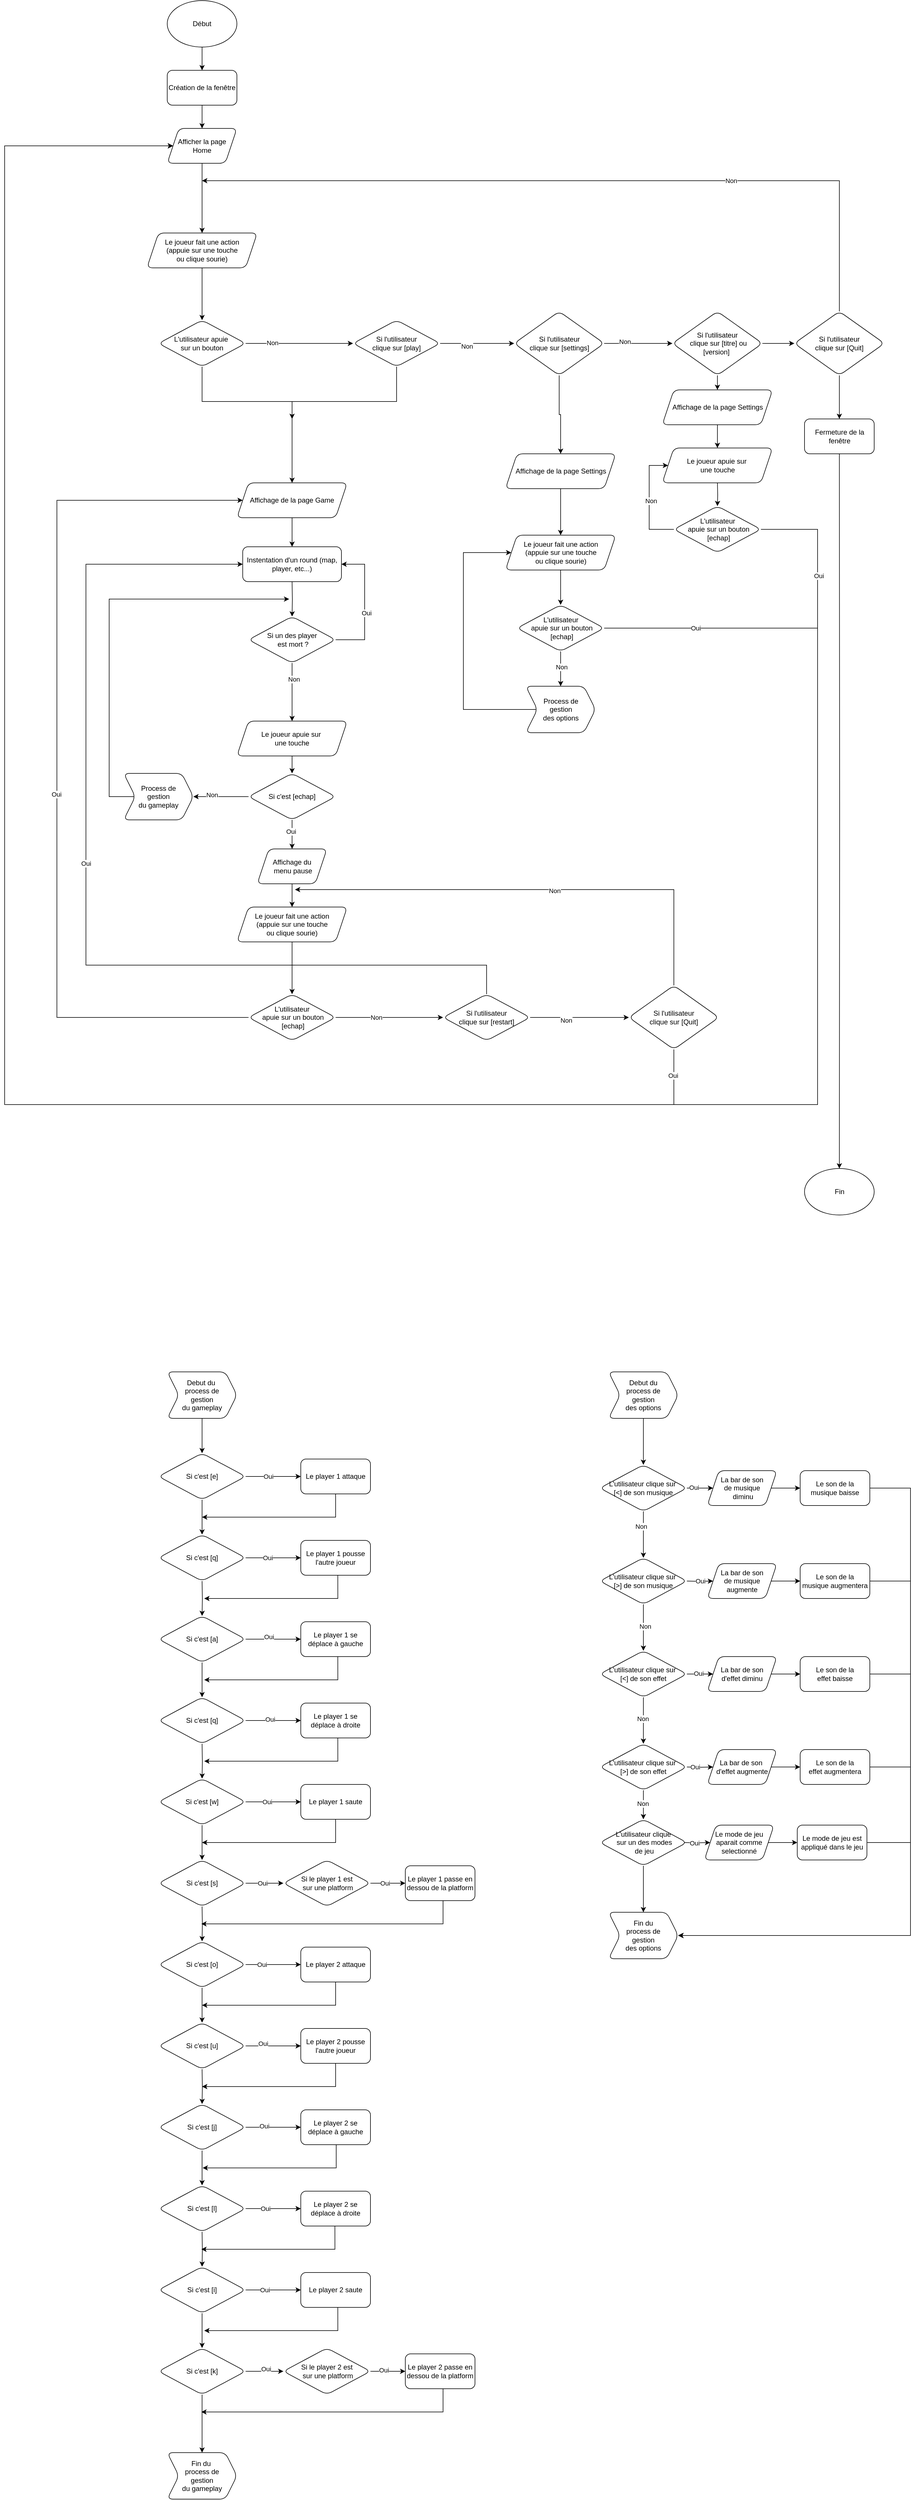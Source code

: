 <mxfile version="26.2.2">
  <diagram id="C5RBs43oDa-KdzZeNtuy" name="Page-1">
    <mxGraphModel dx="2050" dy="2384" grid="1" gridSize="10" guides="1" tooltips="1" connect="1" arrows="1" fold="1" page="1" pageScale="1" pageWidth="827" pageHeight="1169" math="0" shadow="0">
      <root>
        <mxCell id="WIyWlLk6GJQsqaUBKTNV-0" />
        <mxCell id="WIyWlLk6GJQsqaUBKTNV-1" parent="WIyWlLk6GJQsqaUBKTNV-0" />
        <mxCell id="1rWWHiv415uTbC56ZcCM-3" value="" style="edgeStyle=orthogonalEdgeStyle;rounded=0;orthogonalLoop=1;jettySize=auto;html=1;" edge="1" parent="WIyWlLk6GJQsqaUBKTNV-1" source="1rWWHiv415uTbC56ZcCM-1" target="1rWWHiv415uTbC56ZcCM-2">
          <mxGeometry relative="1" as="geometry" />
        </mxCell>
        <mxCell id="1rWWHiv415uTbC56ZcCM-1" value="Début" style="ellipse;whiteSpace=wrap;html=1;" vertex="1" parent="WIyWlLk6GJQsqaUBKTNV-1">
          <mxGeometry x="330" y="20" width="120" height="80" as="geometry" />
        </mxCell>
        <mxCell id="1rWWHiv415uTbC56ZcCM-9" value="" style="edgeStyle=orthogonalEdgeStyle;rounded=0;orthogonalLoop=1;jettySize=auto;html=1;" edge="1" parent="WIyWlLk6GJQsqaUBKTNV-1" source="1rWWHiv415uTbC56ZcCM-2" target="1rWWHiv415uTbC56ZcCM-8">
          <mxGeometry relative="1" as="geometry" />
        </mxCell>
        <mxCell id="1rWWHiv415uTbC56ZcCM-2" value="Création de la fenêtre" style="rounded=1;whiteSpace=wrap;html=1;" vertex="1" parent="WIyWlLk6GJQsqaUBKTNV-1">
          <mxGeometry x="330" y="140" width="120" height="60" as="geometry" />
        </mxCell>
        <mxCell id="1rWWHiv415uTbC56ZcCM-11" value="" style="edgeStyle=orthogonalEdgeStyle;rounded=0;orthogonalLoop=1;jettySize=auto;html=1;" edge="1" parent="WIyWlLk6GJQsqaUBKTNV-1" source="1rWWHiv415uTbC56ZcCM-24" target="1rWWHiv415uTbC56ZcCM-10">
          <mxGeometry relative="1" as="geometry" />
        </mxCell>
        <mxCell id="1rWWHiv415uTbC56ZcCM-26" value="Non" style="edgeLabel;html=1;align=center;verticalAlign=middle;resizable=0;points=[];" vertex="1" connectable="0" parent="1rWWHiv415uTbC56ZcCM-11">
          <mxGeometry x="-0.504" y="1" relative="1" as="geometry">
            <mxPoint as="offset" />
          </mxGeometry>
        </mxCell>
        <mxCell id="1rWWHiv415uTbC56ZcCM-8" value="Afficher la page Home" style="shape=parallelogram;perimeter=parallelogramPerimeter;whiteSpace=wrap;html=1;fixedSize=1;rounded=1;" vertex="1" parent="WIyWlLk6GJQsqaUBKTNV-1">
          <mxGeometry x="330" y="240" width="120" height="60" as="geometry" />
        </mxCell>
        <mxCell id="1rWWHiv415uTbC56ZcCM-13" value="" style="edgeStyle=orthogonalEdgeStyle;rounded=0;orthogonalLoop=1;jettySize=auto;html=1;" edge="1" parent="WIyWlLk6GJQsqaUBKTNV-1" source="1rWWHiv415uTbC56ZcCM-10" target="1rWWHiv415uTbC56ZcCM-12">
          <mxGeometry relative="1" as="geometry" />
        </mxCell>
        <mxCell id="1rWWHiv415uTbC56ZcCM-14" value="Non" style="edgeLabel;html=1;align=center;verticalAlign=middle;resizable=0;points=[];" vertex="1" connectable="0" parent="1rWWHiv415uTbC56ZcCM-13">
          <mxGeometry x="-0.275" y="-5" relative="1" as="geometry">
            <mxPoint as="offset" />
          </mxGeometry>
        </mxCell>
        <mxCell id="1rWWHiv415uTbC56ZcCM-28" style="edgeStyle=orthogonalEdgeStyle;rounded=0;orthogonalLoop=1;jettySize=auto;html=1;entryX=0.5;entryY=0;entryDx=0;entryDy=0;" edge="1" parent="WIyWlLk6GJQsqaUBKTNV-1" source="1rWWHiv415uTbC56ZcCM-10">
          <mxGeometry relative="1" as="geometry">
            <mxPoint x="545" y="740" as="targetPoint" />
            <Array as="points">
              <mxPoint x="725" y="710" />
              <mxPoint x="545" y="710" />
            </Array>
          </mxGeometry>
        </mxCell>
        <mxCell id="1rWWHiv415uTbC56ZcCM-10" value="Si l&#39;utilisateur&lt;div&gt;&lt;span style=&quot;background-color: transparent; color: light-dark(rgb(0, 0, 0), rgb(255, 255, 255));&quot;&gt;&amp;nbsp;clique&amp;nbsp;&lt;/span&gt;&lt;span style=&quot;background-color: transparent; color: light-dark(rgb(0, 0, 0), rgb(255, 255, 255));&quot;&gt;sur [play]&amp;nbsp;&lt;/span&gt;&lt;/div&gt;" style="rhombus;whiteSpace=wrap;html=1;rounded=1;" vertex="1" parent="WIyWlLk6GJQsqaUBKTNV-1">
          <mxGeometry x="650" y="570" width="150" height="80" as="geometry" />
        </mxCell>
        <mxCell id="1rWWHiv415uTbC56ZcCM-16" value="" style="edgeStyle=orthogonalEdgeStyle;rounded=0;orthogonalLoop=1;jettySize=auto;html=1;" edge="1" parent="WIyWlLk6GJQsqaUBKTNV-1" source="1rWWHiv415uTbC56ZcCM-96" target="1rWWHiv415uTbC56ZcCM-15">
          <mxGeometry relative="1" as="geometry" />
        </mxCell>
        <mxCell id="1rWWHiv415uTbC56ZcCM-83" value="" style="edgeStyle=orthogonalEdgeStyle;rounded=0;orthogonalLoop=1;jettySize=auto;html=1;" edge="1" parent="WIyWlLk6GJQsqaUBKTNV-1" source="1rWWHiv415uTbC56ZcCM-12" target="1rWWHiv415uTbC56ZcCM-82">
          <mxGeometry relative="1" as="geometry" />
        </mxCell>
        <mxCell id="1rWWHiv415uTbC56ZcCM-12" value="Si l&#39;utilisateur&lt;br&gt;&lt;span style=&quot;background-color: transparent; color: light-dark(rgb(0, 0, 0), rgb(255, 255, 255));&quot;&gt;&amp;nbsp;clique&amp;nbsp;&lt;/span&gt;&lt;span style=&quot;background-color: transparent; color: light-dark(rgb(0, 0, 0), rgb(255, 255, 255));&quot;&gt;sur&amp;nbsp;&lt;/span&gt;[settings]&amp;nbsp;" style="rhombus;whiteSpace=wrap;html=1;rounded=1;" vertex="1" parent="WIyWlLk6GJQsqaUBKTNV-1">
          <mxGeometry x="927.5" y="555" width="155" height="110" as="geometry" />
        </mxCell>
        <mxCell id="1rWWHiv415uTbC56ZcCM-18" style="edgeStyle=orthogonalEdgeStyle;rounded=0;orthogonalLoop=1;jettySize=auto;html=1;" edge="1" parent="WIyWlLk6GJQsqaUBKTNV-1" source="1rWWHiv415uTbC56ZcCM-15">
          <mxGeometry relative="1" as="geometry">
            <mxPoint x="390" y="330" as="targetPoint" />
            <Array as="points">
              <mxPoint x="1488" y="330" />
              <mxPoint x="391" y="330" />
            </Array>
          </mxGeometry>
        </mxCell>
        <mxCell id="1rWWHiv415uTbC56ZcCM-19" value="Non" style="edgeLabel;html=1;align=center;verticalAlign=middle;resizable=0;points=[];" vertex="1" connectable="0" parent="1rWWHiv415uTbC56ZcCM-18">
          <mxGeometry x="-0.377" relative="1" as="geometry">
            <mxPoint as="offset" />
          </mxGeometry>
        </mxCell>
        <mxCell id="1rWWHiv415uTbC56ZcCM-111" style="edgeStyle=orthogonalEdgeStyle;rounded=0;orthogonalLoop=1;jettySize=auto;html=1;entryX=0.5;entryY=0;entryDx=0;entryDy=0;" edge="1" parent="WIyWlLk6GJQsqaUBKTNV-1" target="1rWWHiv415uTbC56ZcCM-110">
          <mxGeometry relative="1" as="geometry">
            <mxPoint x="1487.5" y="800" as="sourcePoint" />
          </mxGeometry>
        </mxCell>
        <mxCell id="1rWWHiv415uTbC56ZcCM-15" value="Si l&#39;utilisateur&lt;br&gt;&lt;span style=&quot;background-color: transparent; color: light-dark(rgb(0, 0, 0), rgb(255, 255, 255));&quot;&gt;&amp;nbsp;clique&amp;nbsp;&lt;/span&gt;&lt;span style=&quot;background-color: transparent; color: light-dark(rgb(0, 0, 0), rgb(255, 255, 255));&quot;&gt;sur&lt;/span&gt;&amp;nbsp;[Quit]&amp;nbsp;" style="rhombus;whiteSpace=wrap;html=1;rounded=1;" vertex="1" parent="WIyWlLk6GJQsqaUBKTNV-1">
          <mxGeometry x="1410" y="555" width="155" height="110" as="geometry" />
        </mxCell>
        <mxCell id="1rWWHiv415uTbC56ZcCM-23" value="" style="edgeStyle=orthogonalEdgeStyle;rounded=0;orthogonalLoop=1;jettySize=auto;html=1;" edge="1" parent="WIyWlLk6GJQsqaUBKTNV-1" source="1rWWHiv415uTbC56ZcCM-8" target="1rWWHiv415uTbC56ZcCM-22">
          <mxGeometry relative="1" as="geometry">
            <mxPoint x="390" y="300" as="sourcePoint" />
            <mxPoint x="390" y="555" as="targetPoint" />
          </mxGeometry>
        </mxCell>
        <mxCell id="1rWWHiv415uTbC56ZcCM-22" value="Le joueur fait une action&lt;div&gt;&amp;nbsp;(appuie sur une touche&amp;nbsp;&lt;div&gt;ou clique sourie)&lt;/div&gt;&lt;/div&gt;" style="shape=parallelogram;perimeter=parallelogramPerimeter;whiteSpace=wrap;html=1;fixedSize=1;rounded=1;" vertex="1" parent="WIyWlLk6GJQsqaUBKTNV-1">
          <mxGeometry x="295" y="420" width="190" height="60" as="geometry" />
        </mxCell>
        <mxCell id="1rWWHiv415uTbC56ZcCM-25" value="" style="edgeStyle=orthogonalEdgeStyle;rounded=0;orthogonalLoop=1;jettySize=auto;html=1;" edge="1" parent="WIyWlLk6GJQsqaUBKTNV-1" source="1rWWHiv415uTbC56ZcCM-22" target="1rWWHiv415uTbC56ZcCM-24">
          <mxGeometry relative="1" as="geometry">
            <mxPoint x="390" y="430" as="sourcePoint" />
            <mxPoint x="390" y="555" as="targetPoint" />
          </mxGeometry>
        </mxCell>
        <mxCell id="1rWWHiv415uTbC56ZcCM-27" style="edgeStyle=orthogonalEdgeStyle;rounded=0;orthogonalLoop=1;jettySize=auto;html=1;entryX=0.5;entryY=0;entryDx=0;entryDy=0;" edge="1" parent="WIyWlLk6GJQsqaUBKTNV-1" source="1rWWHiv415uTbC56ZcCM-24" target="1rWWHiv415uTbC56ZcCM-56">
          <mxGeometry relative="1" as="geometry">
            <mxPoint x="545" y="740" as="targetPoint" />
            <Array as="points">
              <mxPoint x="390" y="710" />
              <mxPoint x="545" y="710" />
            </Array>
          </mxGeometry>
        </mxCell>
        <mxCell id="1rWWHiv415uTbC56ZcCM-24" value="L&#39;utilisateur apuie&amp;nbsp;&lt;div&gt;sur&amp;nbsp;&lt;span style=&quot;background-color: transparent; color: light-dark(rgb(0, 0, 0), rgb(255, 255, 255));&quot;&gt;un bouton&lt;/span&gt;&lt;/div&gt;" style="rhombus;whiteSpace=wrap;html=1;rounded=1;" vertex="1" parent="WIyWlLk6GJQsqaUBKTNV-1">
          <mxGeometry x="315" y="570" width="150" height="80" as="geometry" />
        </mxCell>
        <mxCell id="1rWWHiv415uTbC56ZcCM-37" style="edgeStyle=orthogonalEdgeStyle;rounded=0;orthogonalLoop=1;jettySize=auto;html=1;entryX=0.5;entryY=0;entryDx=0;entryDy=0;" edge="1" parent="WIyWlLk6GJQsqaUBKTNV-1" source="1rWWHiv415uTbC56ZcCM-29" target="1rWWHiv415uTbC56ZcCM-35">
          <mxGeometry relative="1" as="geometry" />
        </mxCell>
        <mxCell id="1rWWHiv415uTbC56ZcCM-29" value="Le joueur apuie sur&amp;nbsp;&lt;div&gt;une touche&lt;/div&gt;" style="shape=parallelogram;perimeter=parallelogramPerimeter;whiteSpace=wrap;html=1;fixedSize=1;rounded=1;" vertex="1" parent="WIyWlLk6GJQsqaUBKTNV-1">
          <mxGeometry x="450" y="1260" width="190" height="60" as="geometry" />
        </mxCell>
        <mxCell id="1rWWHiv415uTbC56ZcCM-40" value="" style="edgeStyle=orthogonalEdgeStyle;rounded=0;orthogonalLoop=1;jettySize=auto;html=1;" edge="1" parent="WIyWlLk6GJQsqaUBKTNV-1" source="1rWWHiv415uTbC56ZcCM-35" target="1rWWHiv415uTbC56ZcCM-39">
          <mxGeometry relative="1" as="geometry" />
        </mxCell>
        <mxCell id="1rWWHiv415uTbC56ZcCM-69" value="Oui" style="edgeLabel;html=1;align=center;verticalAlign=middle;resizable=0;points=[];" vertex="1" connectable="0" parent="1rWWHiv415uTbC56ZcCM-40">
          <mxGeometry x="-0.2" y="-2" relative="1" as="geometry">
            <mxPoint as="offset" />
          </mxGeometry>
        </mxCell>
        <mxCell id="1rWWHiv415uTbC56ZcCM-44" value="" style="edgeStyle=orthogonalEdgeStyle;rounded=0;orthogonalLoop=1;jettySize=auto;html=1;" edge="1" parent="WIyWlLk6GJQsqaUBKTNV-1" source="1rWWHiv415uTbC56ZcCM-35" target="1rWWHiv415uTbC56ZcCM-43">
          <mxGeometry relative="1" as="geometry" />
        </mxCell>
        <mxCell id="1rWWHiv415uTbC56ZcCM-70" value="Non" style="edgeLabel;html=1;align=center;verticalAlign=middle;resizable=0;points=[];" vertex="1" connectable="0" parent="1rWWHiv415uTbC56ZcCM-44">
          <mxGeometry x="0.326" y="-3" relative="1" as="geometry">
            <mxPoint as="offset" />
          </mxGeometry>
        </mxCell>
        <mxCell id="1rWWHiv415uTbC56ZcCM-35" value="Si c&#39;est [echap]" style="rhombus;whiteSpace=wrap;html=1;rounded=1;" vertex="1" parent="WIyWlLk6GJQsqaUBKTNV-1">
          <mxGeometry x="470" y="1350" width="150" height="80" as="geometry" />
        </mxCell>
        <mxCell id="1rWWHiv415uTbC56ZcCM-54" style="edgeStyle=orthogonalEdgeStyle;rounded=0;orthogonalLoop=1;jettySize=auto;html=1;entryX=0.5;entryY=0;entryDx=0;entryDy=0;" edge="1" parent="WIyWlLk6GJQsqaUBKTNV-1" source="1rWWHiv415uTbC56ZcCM-39" target="1rWWHiv415uTbC56ZcCM-51">
          <mxGeometry relative="1" as="geometry" />
        </mxCell>
        <mxCell id="1rWWHiv415uTbC56ZcCM-39" value="Affichage du&lt;div&gt;&amp;nbsp;menu pause&lt;/div&gt;" style="shape=parallelogram;perimeter=parallelogramPerimeter;whiteSpace=wrap;html=1;fixedSize=1;rounded=1;" vertex="1" parent="WIyWlLk6GJQsqaUBKTNV-1">
          <mxGeometry x="485" y="1480" width="120" height="60" as="geometry" />
        </mxCell>
        <mxCell id="1rWWHiv415uTbC56ZcCM-67" style="edgeStyle=orthogonalEdgeStyle;rounded=0;orthogonalLoop=1;jettySize=auto;html=1;" edge="1" parent="WIyWlLk6GJQsqaUBKTNV-1" source="1rWWHiv415uTbC56ZcCM-43">
          <mxGeometry relative="1" as="geometry">
            <mxPoint x="540" y="1050" as="targetPoint" />
            <Array as="points">
              <mxPoint x="230" y="1390" />
              <mxPoint x="230" y="1050" />
            </Array>
          </mxGeometry>
        </mxCell>
        <mxCell id="1rWWHiv415uTbC56ZcCM-43" value="Process de&lt;div&gt;&amp;nbsp;gestion&amp;nbsp;&lt;/div&gt;&lt;div&gt;du gameplay&lt;/div&gt;" style="shape=step;perimeter=stepPerimeter;whiteSpace=wrap;html=1;fixedSize=1;rounded=1;" vertex="1" parent="WIyWlLk6GJQsqaUBKTNV-1">
          <mxGeometry x="255" y="1350" width="120" height="80" as="geometry" />
        </mxCell>
        <mxCell id="1rWWHiv415uTbC56ZcCM-45" value="" style="edgeStyle=orthogonalEdgeStyle;rounded=0;orthogonalLoop=1;jettySize=auto;html=1;" edge="1" parent="WIyWlLk6GJQsqaUBKTNV-1" source="1rWWHiv415uTbC56ZcCM-53" target="1rWWHiv415uTbC56ZcCM-49">
          <mxGeometry relative="1" as="geometry" />
        </mxCell>
        <mxCell id="1rWWHiv415uTbC56ZcCM-46" value="Non" style="edgeLabel;html=1;align=center;verticalAlign=middle;resizable=0;points=[];" vertex="1" connectable="0" parent="1rWWHiv415uTbC56ZcCM-45">
          <mxGeometry x="-0.504" y="1" relative="1" as="geometry">
            <mxPoint x="24" y="1" as="offset" />
          </mxGeometry>
        </mxCell>
        <mxCell id="1rWWHiv415uTbC56ZcCM-47" value="" style="edgeStyle=orthogonalEdgeStyle;rounded=0;orthogonalLoop=1;jettySize=auto;html=1;" edge="1" parent="WIyWlLk6GJQsqaUBKTNV-1" source="1rWWHiv415uTbC56ZcCM-49" target="1rWWHiv415uTbC56ZcCM-50">
          <mxGeometry relative="1" as="geometry" />
        </mxCell>
        <mxCell id="1rWWHiv415uTbC56ZcCM-48" value="Non" style="edgeLabel;html=1;align=center;verticalAlign=middle;resizable=0;points=[];" vertex="1" connectable="0" parent="1rWWHiv415uTbC56ZcCM-47">
          <mxGeometry x="-0.275" y="-5" relative="1" as="geometry">
            <mxPoint as="offset" />
          </mxGeometry>
        </mxCell>
        <mxCell id="1rWWHiv415uTbC56ZcCM-65" style="edgeStyle=orthogonalEdgeStyle;rounded=0;orthogonalLoop=1;jettySize=auto;html=1;entryX=0;entryY=0.5;entryDx=0;entryDy=0;" edge="1" parent="WIyWlLk6GJQsqaUBKTNV-1" source="1rWWHiv415uTbC56ZcCM-49">
          <mxGeometry relative="1" as="geometry">
            <mxPoint x="460" y="990" as="targetPoint" />
            <Array as="points">
              <mxPoint x="880" y="1680" />
              <mxPoint x="190" y="1680" />
              <mxPoint x="190" y="990" />
            </Array>
          </mxGeometry>
        </mxCell>
        <mxCell id="1rWWHiv415uTbC56ZcCM-66" value="Oui" style="edgeLabel;html=1;align=center;verticalAlign=middle;resizable=0;points=[];rotation=0;" vertex="1" connectable="0" parent="1rWWHiv415uTbC56ZcCM-65">
          <mxGeometry x="-0.205" y="2" relative="1" as="geometry">
            <mxPoint x="-64" y="-177" as="offset" />
          </mxGeometry>
        </mxCell>
        <mxCell id="1rWWHiv415uTbC56ZcCM-49" value="Si l&#39;utilisateur&lt;div&gt;&lt;span style=&quot;background-color: transparent; color: light-dark(rgb(0, 0, 0), rgb(255, 255, 255));&quot;&gt;&amp;nbsp;clique&amp;nbsp;&lt;/span&gt;&lt;span style=&quot;background-color: transparent; color: light-dark(rgb(0, 0, 0), rgb(255, 255, 255));&quot;&gt;sur [restart]&amp;nbsp;&lt;/span&gt;&lt;/div&gt;" style="rhombus;whiteSpace=wrap;html=1;rounded=1;" vertex="1" parent="WIyWlLk6GJQsqaUBKTNV-1">
          <mxGeometry x="805" y="1730" width="150" height="80" as="geometry" />
        </mxCell>
        <mxCell id="1rWWHiv415uTbC56ZcCM-76" style="edgeStyle=orthogonalEdgeStyle;rounded=0;orthogonalLoop=1;jettySize=auto;html=1;entryX=0;entryY=0.5;entryDx=0;entryDy=0;" edge="1" parent="WIyWlLk6GJQsqaUBKTNV-1" source="1rWWHiv415uTbC56ZcCM-50" target="1rWWHiv415uTbC56ZcCM-8">
          <mxGeometry relative="1" as="geometry">
            <Array as="points">
              <mxPoint x="1202" y="1920" />
              <mxPoint x="50" y="1920" />
              <mxPoint x="50" y="270" />
            </Array>
          </mxGeometry>
        </mxCell>
        <mxCell id="1rWWHiv415uTbC56ZcCM-77" value="Oui" style="edgeLabel;html=1;align=center;verticalAlign=middle;resizable=0;points=[];" vertex="1" connectable="0" parent="1rWWHiv415uTbC56ZcCM-76">
          <mxGeometry x="-0.947" y="-2" relative="1" as="geometry">
            <mxPoint y="-40" as="offset" />
          </mxGeometry>
        </mxCell>
        <mxCell id="1rWWHiv415uTbC56ZcCM-78" style="edgeStyle=orthogonalEdgeStyle;rounded=0;orthogonalLoop=1;jettySize=auto;html=1;" edge="1" parent="WIyWlLk6GJQsqaUBKTNV-1" source="1rWWHiv415uTbC56ZcCM-50">
          <mxGeometry relative="1" as="geometry">
            <mxPoint x="550" y="1550" as="targetPoint" />
            <Array as="points">
              <mxPoint x="1203" y="1550" />
            </Array>
          </mxGeometry>
        </mxCell>
        <mxCell id="1rWWHiv415uTbC56ZcCM-79" value="Non" style="edgeLabel;html=1;align=center;verticalAlign=middle;resizable=0;points=[];" vertex="1" connectable="0" parent="1rWWHiv415uTbC56ZcCM-78">
          <mxGeometry x="-0.091" y="2" relative="1" as="geometry">
            <mxPoint x="1" as="offset" />
          </mxGeometry>
        </mxCell>
        <mxCell id="1rWWHiv415uTbC56ZcCM-50" value="Si l&#39;utilisateur&lt;br&gt;&lt;span style=&quot;background-color: transparent; color: light-dark(rgb(0, 0, 0), rgb(255, 255, 255));&quot;&gt;&amp;nbsp;clique&amp;nbsp;&lt;/span&gt;&lt;span style=&quot;background-color: transparent; color: light-dark(rgb(0, 0, 0), rgb(255, 255, 255));&quot;&gt;sur&amp;nbsp;&lt;/span&gt;[Quit]&amp;nbsp;" style="rhombus;whiteSpace=wrap;html=1;rounded=1;" vertex="1" parent="WIyWlLk6GJQsqaUBKTNV-1">
          <mxGeometry x="1125" y="1715" width="155" height="110" as="geometry" />
        </mxCell>
        <mxCell id="1rWWHiv415uTbC56ZcCM-51" value="Le joueur fait une action&lt;div&gt;&amp;nbsp;(appuie sur une touche&amp;nbsp;&lt;div&gt;ou clique sourie)&lt;/div&gt;&lt;/div&gt;" style="shape=parallelogram;perimeter=parallelogramPerimeter;whiteSpace=wrap;html=1;fixedSize=1;rounded=1;" vertex="1" parent="WIyWlLk6GJQsqaUBKTNV-1">
          <mxGeometry x="450" y="1580" width="190" height="60" as="geometry" />
        </mxCell>
        <mxCell id="1rWWHiv415uTbC56ZcCM-52" value="" style="edgeStyle=orthogonalEdgeStyle;rounded=0;orthogonalLoop=1;jettySize=auto;html=1;" edge="1" parent="WIyWlLk6GJQsqaUBKTNV-1" source="1rWWHiv415uTbC56ZcCM-51" target="1rWWHiv415uTbC56ZcCM-53">
          <mxGeometry relative="1" as="geometry">
            <mxPoint x="545" y="1590" as="sourcePoint" />
            <mxPoint x="545" y="1715" as="targetPoint" />
          </mxGeometry>
        </mxCell>
        <mxCell id="1rWWHiv415uTbC56ZcCM-60" style="edgeStyle=orthogonalEdgeStyle;rounded=0;orthogonalLoop=1;jettySize=auto;html=1;entryX=0;entryY=0.5;entryDx=0;entryDy=0;" edge="1" parent="WIyWlLk6GJQsqaUBKTNV-1" source="1rWWHiv415uTbC56ZcCM-53" target="1rWWHiv415uTbC56ZcCM-56">
          <mxGeometry relative="1" as="geometry">
            <Array as="points">
              <mxPoint x="140" y="1770" />
              <mxPoint x="140" y="880" />
            </Array>
          </mxGeometry>
        </mxCell>
        <mxCell id="1rWWHiv415uTbC56ZcCM-61" value="Oui" style="edgeLabel;html=1;align=center;verticalAlign=middle;resizable=0;points=[];" vertex="1" connectable="0" parent="1rWWHiv415uTbC56ZcCM-60">
          <mxGeometry x="-0.072" y="1" relative="1" as="geometry">
            <mxPoint as="offset" />
          </mxGeometry>
        </mxCell>
        <mxCell id="1rWWHiv415uTbC56ZcCM-53" value="L&#39;utilisateur&lt;div&gt;&amp;nbsp;apuie&amp;nbsp;&lt;span style=&quot;background-color: transparent; color: light-dark(rgb(0, 0, 0), rgb(255, 255, 255));&quot;&gt;sur&amp;nbsp;&lt;/span&gt;&lt;span style=&quot;background-color: transparent; color: light-dark(rgb(0, 0, 0), rgb(255, 255, 255));&quot;&gt;un bouton&lt;/span&gt;&lt;div&gt;&lt;span style=&quot;background-color: transparent; color: light-dark(rgb(0, 0, 0), rgb(255, 255, 255));&quot;&gt;&amp;nbsp;[echap]&lt;/span&gt;&lt;/div&gt;&lt;/div&gt;" style="rhombus;whiteSpace=wrap;html=1;rounded=1;" vertex="1" parent="WIyWlLk6GJQsqaUBKTNV-1">
          <mxGeometry x="470" y="1730" width="150" height="80" as="geometry" />
        </mxCell>
        <mxCell id="1rWWHiv415uTbC56ZcCM-59" style="edgeStyle=orthogonalEdgeStyle;rounded=0;orthogonalLoop=1;jettySize=auto;html=1;entryX=0.5;entryY=0;entryDx=0;entryDy=0;" edge="1" parent="WIyWlLk6GJQsqaUBKTNV-1" source="1rWWHiv415uTbC56ZcCM-71" target="1rWWHiv415uTbC56ZcCM-29">
          <mxGeometry relative="1" as="geometry" />
        </mxCell>
        <mxCell id="1rWWHiv415uTbC56ZcCM-75" value="Non" style="edgeLabel;html=1;align=center;verticalAlign=middle;resizable=0;points=[];" vertex="1" connectable="0" parent="1rWWHiv415uTbC56ZcCM-59">
          <mxGeometry x="-0.44" y="3" relative="1" as="geometry">
            <mxPoint as="offset" />
          </mxGeometry>
        </mxCell>
        <mxCell id="1rWWHiv415uTbC56ZcCM-56" value="Affichage de la page Game" style="shape=parallelogram;perimeter=parallelogramPerimeter;whiteSpace=wrap;html=1;fixedSize=1;rounded=1;" vertex="1" parent="WIyWlLk6GJQsqaUBKTNV-1">
          <mxGeometry x="450" y="850" width="190" height="60" as="geometry" />
        </mxCell>
        <mxCell id="1rWWHiv415uTbC56ZcCM-64" value="" style="edgeStyle=orthogonalEdgeStyle;rounded=0;orthogonalLoop=1;jettySize=auto;html=1;entryX=0.5;entryY=0;entryDx=0;entryDy=0;" edge="1" parent="WIyWlLk6GJQsqaUBKTNV-1" source="1rWWHiv415uTbC56ZcCM-56">
          <mxGeometry relative="1" as="geometry">
            <mxPoint x="545" y="910" as="sourcePoint" />
            <mxPoint x="545" y="960" as="targetPoint" />
          </mxGeometry>
        </mxCell>
        <mxCell id="1rWWHiv415uTbC56ZcCM-72" value="" style="edgeStyle=orthogonalEdgeStyle;rounded=0;orthogonalLoop=1;jettySize=auto;html=1;entryX=0.5;entryY=0;entryDx=0;entryDy=0;" edge="1" parent="WIyWlLk6GJQsqaUBKTNV-1" target="1rWWHiv415uTbC56ZcCM-71">
          <mxGeometry relative="1" as="geometry">
            <mxPoint x="545" y="1020" as="sourcePoint" />
            <mxPoint x="545" y="1260" as="targetPoint" />
          </mxGeometry>
        </mxCell>
        <mxCell id="1rWWHiv415uTbC56ZcCM-73" style="edgeStyle=orthogonalEdgeStyle;rounded=0;orthogonalLoop=1;jettySize=auto;html=1;entryX=1;entryY=0.5;entryDx=0;entryDy=0;" edge="1" parent="WIyWlLk6GJQsqaUBKTNV-1" source="1rWWHiv415uTbC56ZcCM-71">
          <mxGeometry relative="1" as="geometry">
            <mxPoint x="630" y="990" as="targetPoint" />
            <Array as="points">
              <mxPoint x="670" y="1120" />
              <mxPoint x="670" y="990" />
            </Array>
          </mxGeometry>
        </mxCell>
        <mxCell id="1rWWHiv415uTbC56ZcCM-74" value="Oui" style="edgeLabel;html=1;align=center;verticalAlign=middle;resizable=0;points=[];" vertex="1" connectable="0" parent="1rWWHiv415uTbC56ZcCM-73">
          <mxGeometry x="-0.125" y="-3" relative="1" as="geometry">
            <mxPoint as="offset" />
          </mxGeometry>
        </mxCell>
        <mxCell id="1rWWHiv415uTbC56ZcCM-71" value="Si un des player&lt;div&gt;&amp;nbsp;est mort ?&lt;/div&gt;" style="rhombus;whiteSpace=wrap;html=1;rounded=1;" vertex="1" parent="WIyWlLk6GJQsqaUBKTNV-1">
          <mxGeometry x="470" y="1080" width="150" height="80" as="geometry" />
        </mxCell>
        <mxCell id="1rWWHiv415uTbC56ZcCM-86" value="" style="edgeStyle=orthogonalEdgeStyle;rounded=0;orthogonalLoop=1;jettySize=auto;html=1;" edge="1" parent="WIyWlLk6GJQsqaUBKTNV-1" source="1rWWHiv415uTbC56ZcCM-82" target="1rWWHiv415uTbC56ZcCM-85">
          <mxGeometry relative="1" as="geometry" />
        </mxCell>
        <mxCell id="1rWWHiv415uTbC56ZcCM-82" value="Affichage de la page Settings" style="shape=parallelogram;perimeter=parallelogramPerimeter;whiteSpace=wrap;html=1;fixedSize=1;rounded=1;" vertex="1" parent="WIyWlLk6GJQsqaUBKTNV-1">
          <mxGeometry x="912.5" y="800" width="190" height="60" as="geometry" />
        </mxCell>
        <mxCell id="1rWWHiv415uTbC56ZcCM-88" value="" style="edgeStyle=orthogonalEdgeStyle;rounded=0;orthogonalLoop=1;jettySize=auto;html=1;" edge="1" parent="WIyWlLk6GJQsqaUBKTNV-1" source="1rWWHiv415uTbC56ZcCM-85" target="1rWWHiv415uTbC56ZcCM-87">
          <mxGeometry relative="1" as="geometry" />
        </mxCell>
        <mxCell id="1rWWHiv415uTbC56ZcCM-85" value="Le joueur fait une action&lt;div&gt;&amp;nbsp;(appuie sur une touche&amp;nbsp;&lt;div&gt;ou clique sourie)&lt;/div&gt;&lt;/div&gt;" style="shape=parallelogram;perimeter=parallelogramPerimeter;whiteSpace=wrap;html=1;fixedSize=1;rounded=1;" vertex="1" parent="WIyWlLk6GJQsqaUBKTNV-1">
          <mxGeometry x="912.5" y="940" width="190" height="60" as="geometry" />
        </mxCell>
        <mxCell id="1rWWHiv415uTbC56ZcCM-89" style="edgeStyle=orthogonalEdgeStyle;rounded=0;orthogonalLoop=1;jettySize=auto;html=1;entryX=0;entryY=0.5;entryDx=0;entryDy=0;" edge="1" parent="WIyWlLk6GJQsqaUBKTNV-1" source="1rWWHiv415uTbC56ZcCM-87" target="1rWWHiv415uTbC56ZcCM-8">
          <mxGeometry relative="1" as="geometry">
            <mxPoint x="300" y="309" as="targetPoint" />
            <Array as="points">
              <mxPoint x="1450" y="1100" />
              <mxPoint x="1450" y="1920" />
              <mxPoint x="50" y="1920" />
              <mxPoint x="50" y="270" />
            </Array>
          </mxGeometry>
        </mxCell>
        <mxCell id="1rWWHiv415uTbC56ZcCM-90" value="Oui" style="edgeLabel;html=1;align=center;verticalAlign=middle;resizable=0;points=[];" vertex="1" connectable="0" parent="1rWWHiv415uTbC56ZcCM-89">
          <mxGeometry x="-0.691" y="-2" relative="1" as="geometry">
            <mxPoint x="-208" y="-332" as="offset" />
          </mxGeometry>
        </mxCell>
        <mxCell id="1rWWHiv415uTbC56ZcCM-92" value="" style="edgeStyle=orthogonalEdgeStyle;rounded=0;orthogonalLoop=1;jettySize=auto;html=1;" edge="1" parent="WIyWlLk6GJQsqaUBKTNV-1" source="1rWWHiv415uTbC56ZcCM-87">
          <mxGeometry relative="1" as="geometry">
            <mxPoint x="1007.5" y="1200" as="targetPoint" />
          </mxGeometry>
        </mxCell>
        <mxCell id="1rWWHiv415uTbC56ZcCM-93" value="Non" style="edgeLabel;html=1;align=center;verticalAlign=middle;resizable=0;points=[];" vertex="1" connectable="0" parent="1rWWHiv415uTbC56ZcCM-92">
          <mxGeometry x="-0.125" y="1" relative="1" as="geometry">
            <mxPoint as="offset" />
          </mxGeometry>
        </mxCell>
        <mxCell id="1rWWHiv415uTbC56ZcCM-87" value="L&#39;utilisateur&lt;div&gt;&amp;nbsp;apuie&amp;nbsp;&lt;span style=&quot;background-color: transparent; color: light-dark(rgb(0, 0, 0), rgb(255, 255, 255));&quot;&gt;sur&amp;nbsp;&lt;/span&gt;&lt;span style=&quot;background-color: transparent; color: light-dark(rgb(0, 0, 0), rgb(255, 255, 255));&quot;&gt;un bouton&lt;/span&gt;&lt;div&gt;&lt;span style=&quot;background-color: transparent; color: light-dark(rgb(0, 0, 0), rgb(255, 255, 255));&quot;&gt;&amp;nbsp;[echap]&lt;/span&gt;&lt;/div&gt;&lt;/div&gt;" style="rhombus;whiteSpace=wrap;html=1;rounded=1;" vertex="1" parent="WIyWlLk6GJQsqaUBKTNV-1">
          <mxGeometry x="932.5" y="1060" width="150" height="80" as="geometry" />
        </mxCell>
        <mxCell id="1rWWHiv415uTbC56ZcCM-95" style="edgeStyle=orthogonalEdgeStyle;rounded=0;orthogonalLoop=1;jettySize=auto;html=1;entryX=0;entryY=0.5;entryDx=0;entryDy=0;" edge="1" parent="WIyWlLk6GJQsqaUBKTNV-1" source="1rWWHiv415uTbC56ZcCM-94" target="1rWWHiv415uTbC56ZcCM-85">
          <mxGeometry relative="1" as="geometry">
            <Array as="points">
              <mxPoint x="840" y="1240" />
              <mxPoint x="840" y="970" />
            </Array>
          </mxGeometry>
        </mxCell>
        <mxCell id="1rWWHiv415uTbC56ZcCM-94" value="Process de&lt;div&gt;&amp;nbsp;gestion&amp;nbsp;&lt;/div&gt;&lt;div&gt;des options&lt;/div&gt;" style="shape=step;perimeter=stepPerimeter;whiteSpace=wrap;html=1;fixedSize=1;rounded=1;" vertex="1" parent="WIyWlLk6GJQsqaUBKTNV-1">
          <mxGeometry x="947.5" y="1200" width="120" height="80" as="geometry" />
        </mxCell>
        <mxCell id="1rWWHiv415uTbC56ZcCM-97" value="" style="edgeStyle=orthogonalEdgeStyle;rounded=0;orthogonalLoop=1;jettySize=auto;html=1;" edge="1" parent="WIyWlLk6GJQsqaUBKTNV-1" source="1rWWHiv415uTbC56ZcCM-12" target="1rWWHiv415uTbC56ZcCM-96">
          <mxGeometry relative="1" as="geometry">
            <mxPoint x="1125" y="610" as="sourcePoint" />
            <mxPoint x="1410" y="610" as="targetPoint" />
          </mxGeometry>
        </mxCell>
        <mxCell id="1rWWHiv415uTbC56ZcCM-98" value="Non" style="edgeLabel;html=1;align=center;verticalAlign=middle;resizable=0;points=[];" vertex="1" connectable="0" parent="1rWWHiv415uTbC56ZcCM-97">
          <mxGeometry x="-0.404" y="3" relative="1" as="geometry">
            <mxPoint as="offset" />
          </mxGeometry>
        </mxCell>
        <mxCell id="1rWWHiv415uTbC56ZcCM-104" value="" style="edgeStyle=orthogonalEdgeStyle;rounded=0;orthogonalLoop=1;jettySize=auto;html=1;" edge="1" parent="WIyWlLk6GJQsqaUBKTNV-1" source="1rWWHiv415uTbC56ZcCM-96" target="1rWWHiv415uTbC56ZcCM-100">
          <mxGeometry relative="1" as="geometry" />
        </mxCell>
        <mxCell id="1rWWHiv415uTbC56ZcCM-96" value="Si l&#39;utilisateur&lt;br&gt;&lt;span style=&quot;background-color: transparent; color: light-dark(rgb(0, 0, 0), rgb(255, 255, 255));&quot;&gt;&amp;nbsp;clique&amp;nbsp;&lt;/span&gt;&lt;span style=&quot;background-color: transparent; color: light-dark(rgb(0, 0, 0), rgb(255, 255, 255));&quot;&gt;sur&amp;nbsp;&lt;/span&gt;[titre] ou&lt;div&gt;[version]&amp;nbsp;&lt;/div&gt;" style="rhombus;whiteSpace=wrap;html=1;rounded=1;" vertex="1" parent="WIyWlLk6GJQsqaUBKTNV-1">
          <mxGeometry x="1200" y="555" width="155" height="110" as="geometry" />
        </mxCell>
        <mxCell id="1rWWHiv415uTbC56ZcCM-99" value="" style="edgeStyle=orthogonalEdgeStyle;rounded=0;orthogonalLoop=1;jettySize=auto;html=1;" edge="1" parent="WIyWlLk6GJQsqaUBKTNV-1" source="1rWWHiv415uTbC56ZcCM-100">
          <mxGeometry relative="1" as="geometry">
            <mxPoint x="1277.5" y="790" as="targetPoint" />
          </mxGeometry>
        </mxCell>
        <mxCell id="1rWWHiv415uTbC56ZcCM-100" value="Affichage de la page Settings" style="shape=parallelogram;perimeter=parallelogramPerimeter;whiteSpace=wrap;html=1;fixedSize=1;rounded=1;" vertex="1" parent="WIyWlLk6GJQsqaUBKTNV-1">
          <mxGeometry x="1182.5" y="690" width="190" height="60" as="geometry" />
        </mxCell>
        <mxCell id="1rWWHiv415uTbC56ZcCM-101" value="" style="edgeStyle=orthogonalEdgeStyle;rounded=0;orthogonalLoop=1;jettySize=auto;html=1;" edge="1" parent="WIyWlLk6GJQsqaUBKTNV-1" target="1rWWHiv415uTbC56ZcCM-103">
          <mxGeometry relative="1" as="geometry">
            <mxPoint x="1277.5" y="850" as="sourcePoint" />
          </mxGeometry>
        </mxCell>
        <mxCell id="1rWWHiv415uTbC56ZcCM-106" style="edgeStyle=orthogonalEdgeStyle;rounded=0;orthogonalLoop=1;jettySize=auto;html=1;entryX=0;entryY=0.5;entryDx=0;entryDy=0;" edge="1" parent="WIyWlLk6GJQsqaUBKTNV-1" source="1rWWHiv415uTbC56ZcCM-103" target="1rWWHiv415uTbC56ZcCM-8">
          <mxGeometry relative="1" as="geometry">
            <mxPoint x="1450" y="1100" as="targetPoint" />
            <Array as="points">
              <mxPoint x="1450" y="930" />
              <mxPoint x="1450" y="1920" />
              <mxPoint x="50" y="1920" />
              <mxPoint x="50" y="270" />
            </Array>
          </mxGeometry>
        </mxCell>
        <mxCell id="1rWWHiv415uTbC56ZcCM-107" value="Oui" style="edgeLabel;html=1;align=center;verticalAlign=middle;resizable=0;points=[];" vertex="1" connectable="0" parent="1rWWHiv415uTbC56ZcCM-106">
          <mxGeometry x="-0.043" y="-1" relative="1" as="geometry">
            <mxPoint x="1033" y="-909" as="offset" />
          </mxGeometry>
        </mxCell>
        <mxCell id="1rWWHiv415uTbC56ZcCM-108" style="edgeStyle=orthogonalEdgeStyle;rounded=0;orthogonalLoop=1;jettySize=auto;html=1;entryX=0;entryY=0.5;entryDx=0;entryDy=0;" edge="1" parent="WIyWlLk6GJQsqaUBKTNV-1" source="1rWWHiv415uTbC56ZcCM-103" target="1rWWHiv415uTbC56ZcCM-105">
          <mxGeometry relative="1" as="geometry">
            <Array as="points">
              <mxPoint x="1160" y="930" />
              <mxPoint x="1160" y="820" />
            </Array>
          </mxGeometry>
        </mxCell>
        <mxCell id="1rWWHiv415uTbC56ZcCM-109" value="Non" style="edgeLabel;html=1;align=center;verticalAlign=middle;resizable=0;points=[];" vertex="1" connectable="0" parent="1rWWHiv415uTbC56ZcCM-108">
          <mxGeometry y="-3" relative="1" as="geometry">
            <mxPoint y="1" as="offset" />
          </mxGeometry>
        </mxCell>
        <mxCell id="1rWWHiv415uTbC56ZcCM-103" value="L&#39;utilisateur&lt;div&gt;&amp;nbsp;apuie&amp;nbsp;&lt;span style=&quot;background-color: transparent; color: light-dark(rgb(0, 0, 0), rgb(255, 255, 255));&quot;&gt;sur&amp;nbsp;&lt;/span&gt;&lt;span style=&quot;background-color: transparent; color: light-dark(rgb(0, 0, 0), rgb(255, 255, 255));&quot;&gt;un bouton&lt;/span&gt;&lt;div&gt;&lt;span style=&quot;background-color: transparent; color: light-dark(rgb(0, 0, 0), rgb(255, 255, 255));&quot;&gt;&amp;nbsp;[echap]&lt;/span&gt;&lt;/div&gt;&lt;/div&gt;" style="rhombus;whiteSpace=wrap;html=1;rounded=1;" vertex="1" parent="WIyWlLk6GJQsqaUBKTNV-1">
          <mxGeometry x="1202.5" y="890" width="150" height="80" as="geometry" />
        </mxCell>
        <mxCell id="1rWWHiv415uTbC56ZcCM-105" value="Le joueur apuie sur&amp;nbsp;&lt;div&gt;une touche&lt;/div&gt;" style="shape=parallelogram;perimeter=parallelogramPerimeter;whiteSpace=wrap;html=1;fixedSize=1;rounded=1;" vertex="1" parent="WIyWlLk6GJQsqaUBKTNV-1">
          <mxGeometry x="1182.5" y="790" width="190" height="60" as="geometry" />
        </mxCell>
        <mxCell id="1rWWHiv415uTbC56ZcCM-110" value="Fin" style="ellipse;whiteSpace=wrap;html=1;" vertex="1" parent="WIyWlLk6GJQsqaUBKTNV-1">
          <mxGeometry x="1427.5" y="2030" width="120" height="80" as="geometry" />
        </mxCell>
        <mxCell id="1rWWHiv415uTbC56ZcCM-112" value="Instentation d&#39;un round (map, player, etc...)" style="rounded=1;whiteSpace=wrap;html=1;" vertex="1" parent="WIyWlLk6GJQsqaUBKTNV-1">
          <mxGeometry x="460" y="960" width="170" height="60" as="geometry" />
        </mxCell>
        <mxCell id="1rWWHiv415uTbC56ZcCM-114" value="" style="edgeStyle=orthogonalEdgeStyle;rounded=0;orthogonalLoop=1;jettySize=auto;html=1;entryX=0.5;entryY=0;entryDx=0;entryDy=0;" edge="1" parent="WIyWlLk6GJQsqaUBKTNV-1" source="1rWWHiv415uTbC56ZcCM-15">
          <mxGeometry relative="1" as="geometry">
            <mxPoint x="1488" y="665" as="sourcePoint" />
            <mxPoint x="1487.5" y="740" as="targetPoint" />
          </mxGeometry>
        </mxCell>
        <mxCell id="1rWWHiv415uTbC56ZcCM-115" value="Fermeture de la fenêtre" style="rounded=1;whiteSpace=wrap;html=1;" vertex="1" parent="WIyWlLk6GJQsqaUBKTNV-1">
          <mxGeometry x="1427.5" y="740" width="120" height="60" as="geometry" />
        </mxCell>
        <mxCell id="1rWWHiv415uTbC56ZcCM-118" value="" style="edgeStyle=orthogonalEdgeStyle;rounded=0;orthogonalLoop=1;jettySize=auto;html=1;" edge="1" parent="WIyWlLk6GJQsqaUBKTNV-1" source="1rWWHiv415uTbC56ZcCM-116" target="1rWWHiv415uTbC56ZcCM-117">
          <mxGeometry relative="1" as="geometry" />
        </mxCell>
        <mxCell id="1rWWHiv415uTbC56ZcCM-116" value="Debut du&amp;nbsp;&lt;div&gt;process de&lt;div&gt;&amp;nbsp;gestion&amp;nbsp;&lt;/div&gt;&lt;div&gt;du gameplay&lt;/div&gt;&lt;/div&gt;" style="shape=step;perimeter=stepPerimeter;whiteSpace=wrap;html=1;fixedSize=1;rounded=1;" vertex="1" parent="WIyWlLk6GJQsqaUBKTNV-1">
          <mxGeometry x="330" y="2380" width="120" height="80" as="geometry" />
        </mxCell>
        <mxCell id="1rWWHiv415uTbC56ZcCM-120" value="" style="edgeStyle=orthogonalEdgeStyle;rounded=0;orthogonalLoop=1;jettySize=auto;html=1;" edge="1" parent="WIyWlLk6GJQsqaUBKTNV-1" source="1rWWHiv415uTbC56ZcCM-117" target="1rWWHiv415uTbC56ZcCM-119">
          <mxGeometry relative="1" as="geometry" />
        </mxCell>
        <mxCell id="1rWWHiv415uTbC56ZcCM-171" value="Oui" style="edgeLabel;html=1;align=center;verticalAlign=middle;resizable=0;points=[];" vertex="1" connectable="0" parent="1rWWHiv415uTbC56ZcCM-120">
          <mxGeometry x="-0.179" relative="1" as="geometry">
            <mxPoint as="offset" />
          </mxGeometry>
        </mxCell>
        <mxCell id="1rWWHiv415uTbC56ZcCM-117" value="Si c&#39;est [e]" style="rhombus;whiteSpace=wrap;html=1;rounded=1;" vertex="1" parent="WIyWlLk6GJQsqaUBKTNV-1">
          <mxGeometry x="315" y="2520" width="150" height="80" as="geometry" />
        </mxCell>
        <mxCell id="1rWWHiv415uTbC56ZcCM-185" style="edgeStyle=orthogonalEdgeStyle;rounded=0;orthogonalLoop=1;jettySize=auto;html=1;" edge="1" parent="WIyWlLk6GJQsqaUBKTNV-1" source="1rWWHiv415uTbC56ZcCM-119">
          <mxGeometry relative="1" as="geometry">
            <mxPoint x="390" y="2630" as="targetPoint" />
            <Array as="points">
              <mxPoint x="620" y="2630" />
            </Array>
          </mxGeometry>
        </mxCell>
        <mxCell id="1rWWHiv415uTbC56ZcCM-119" value="Le player 1 attaque" style="whiteSpace=wrap;html=1;rounded=1;" vertex="1" parent="WIyWlLk6GJQsqaUBKTNV-1">
          <mxGeometry x="560" y="2530" width="120" height="60" as="geometry" />
        </mxCell>
        <mxCell id="1rWWHiv415uTbC56ZcCM-121" value="" style="edgeStyle=orthogonalEdgeStyle;rounded=0;orthogonalLoop=1;jettySize=auto;html=1;exitX=0.5;exitY=1;exitDx=0;exitDy=0;" edge="1" parent="WIyWlLk6GJQsqaUBKTNV-1" target="1rWWHiv415uTbC56ZcCM-123" source="1rWWHiv415uTbC56ZcCM-117">
          <mxGeometry relative="1" as="geometry">
            <mxPoint x="385" y="2600" as="sourcePoint" />
          </mxGeometry>
        </mxCell>
        <mxCell id="1rWWHiv415uTbC56ZcCM-122" value="" style="edgeStyle=orthogonalEdgeStyle;rounded=0;orthogonalLoop=1;jettySize=auto;html=1;" edge="1" parent="WIyWlLk6GJQsqaUBKTNV-1" source="1rWWHiv415uTbC56ZcCM-123" target="1rWWHiv415uTbC56ZcCM-124">
          <mxGeometry relative="1" as="geometry" />
        </mxCell>
        <mxCell id="1rWWHiv415uTbC56ZcCM-123" value="Si c&#39;est [q]" style="rhombus;whiteSpace=wrap;html=1;rounded=1;" vertex="1" parent="WIyWlLk6GJQsqaUBKTNV-1">
          <mxGeometry x="315" y="2660" width="150" height="80" as="geometry" />
        </mxCell>
        <mxCell id="1rWWHiv415uTbC56ZcCM-124" value="Le player 1 pousse l&#39;autre joueur" style="whiteSpace=wrap;html=1;rounded=1;" vertex="1" parent="WIyWlLk6GJQsqaUBKTNV-1">
          <mxGeometry x="560" y="2670" width="120" height="60" as="geometry" />
        </mxCell>
        <mxCell id="1rWWHiv415uTbC56ZcCM-125" value="" style="edgeStyle=orthogonalEdgeStyle;rounded=0;orthogonalLoop=1;jettySize=auto;html=1;" edge="1" parent="WIyWlLk6GJQsqaUBKTNV-1" target="1rWWHiv415uTbC56ZcCM-127">
          <mxGeometry relative="1" as="geometry">
            <mxPoint x="390" y="2740" as="sourcePoint" />
          </mxGeometry>
        </mxCell>
        <mxCell id="1rWWHiv415uTbC56ZcCM-126" value="" style="edgeStyle=orthogonalEdgeStyle;rounded=0;orthogonalLoop=1;jettySize=auto;html=1;" edge="1" parent="WIyWlLk6GJQsqaUBKTNV-1" source="1rWWHiv415uTbC56ZcCM-127" target="1rWWHiv415uTbC56ZcCM-128">
          <mxGeometry relative="1" as="geometry" />
        </mxCell>
        <mxCell id="1rWWHiv415uTbC56ZcCM-127" value="Si c&#39;est [a]" style="rhombus;whiteSpace=wrap;html=1;rounded=1;" vertex="1" parent="WIyWlLk6GJQsqaUBKTNV-1">
          <mxGeometry x="315" y="2800" width="150" height="80" as="geometry" />
        </mxCell>
        <mxCell id="1rWWHiv415uTbC56ZcCM-128" value="Le player 1 se déplace à gauche" style="whiteSpace=wrap;html=1;rounded=1;" vertex="1" parent="WIyWlLk6GJQsqaUBKTNV-1">
          <mxGeometry x="560" y="2810" width="120" height="60" as="geometry" />
        </mxCell>
        <mxCell id="1rWWHiv415uTbC56ZcCM-129" value="" style="edgeStyle=orthogonalEdgeStyle;rounded=0;orthogonalLoop=1;jettySize=auto;html=1;exitX=0.5;exitY=1;exitDx=0;exitDy=0;" edge="1" parent="WIyWlLk6GJQsqaUBKTNV-1" source="1rWWHiv415uTbC56ZcCM-127" target="1rWWHiv415uTbC56ZcCM-131">
          <mxGeometry relative="1" as="geometry">
            <mxPoint x="385" y="2880" as="sourcePoint" />
          </mxGeometry>
        </mxCell>
        <mxCell id="1rWWHiv415uTbC56ZcCM-130" value="" style="edgeStyle=orthogonalEdgeStyle;rounded=0;orthogonalLoop=1;jettySize=auto;html=1;" edge="1" parent="WIyWlLk6GJQsqaUBKTNV-1" source="1rWWHiv415uTbC56ZcCM-131" target="1rWWHiv415uTbC56ZcCM-132">
          <mxGeometry relative="1" as="geometry" />
        </mxCell>
        <mxCell id="1rWWHiv415uTbC56ZcCM-131" value="Si c&#39;est [q]" style="rhombus;whiteSpace=wrap;html=1;rounded=1;" vertex="1" parent="WIyWlLk6GJQsqaUBKTNV-1">
          <mxGeometry x="315" y="2940" width="150" height="80" as="geometry" />
        </mxCell>
        <mxCell id="1rWWHiv415uTbC56ZcCM-132" value="Le player 1&amp;nbsp;se déplace à droite" style="whiteSpace=wrap;html=1;rounded=1;" vertex="1" parent="WIyWlLk6GJQsqaUBKTNV-1">
          <mxGeometry x="560" y="2950" width="120" height="60" as="geometry" />
        </mxCell>
        <mxCell id="1rWWHiv415uTbC56ZcCM-133" value="" style="edgeStyle=orthogonalEdgeStyle;rounded=0;orthogonalLoop=1;jettySize=auto;html=1;" edge="1" parent="WIyWlLk6GJQsqaUBKTNV-1" target="1rWWHiv415uTbC56ZcCM-135">
          <mxGeometry relative="1" as="geometry">
            <mxPoint x="390" y="3020" as="sourcePoint" />
          </mxGeometry>
        </mxCell>
        <mxCell id="1rWWHiv415uTbC56ZcCM-134" value="" style="edgeStyle=orthogonalEdgeStyle;rounded=0;orthogonalLoop=1;jettySize=auto;html=1;" edge="1" parent="WIyWlLk6GJQsqaUBKTNV-1" source="1rWWHiv415uTbC56ZcCM-135" target="1rWWHiv415uTbC56ZcCM-136">
          <mxGeometry relative="1" as="geometry" />
        </mxCell>
        <mxCell id="1rWWHiv415uTbC56ZcCM-135" value="Si c&#39;est [w]" style="rhombus;whiteSpace=wrap;html=1;rounded=1;" vertex="1" parent="WIyWlLk6GJQsqaUBKTNV-1">
          <mxGeometry x="315" y="3080" width="150" height="80" as="geometry" />
        </mxCell>
        <mxCell id="1rWWHiv415uTbC56ZcCM-136" value="Le player 1 saute" style="whiteSpace=wrap;html=1;rounded=1;" vertex="1" parent="WIyWlLk6GJQsqaUBKTNV-1">
          <mxGeometry x="560" y="3090" width="120" height="60" as="geometry" />
        </mxCell>
        <mxCell id="1rWWHiv415uTbC56ZcCM-137" value="" style="edgeStyle=orthogonalEdgeStyle;rounded=0;orthogonalLoop=1;jettySize=auto;html=1;exitX=0.5;exitY=1;exitDx=0;exitDy=0;" edge="1" parent="WIyWlLk6GJQsqaUBKTNV-1" source="1rWWHiv415uTbC56ZcCM-135" target="1rWWHiv415uTbC56ZcCM-139">
          <mxGeometry relative="1" as="geometry">
            <mxPoint x="385" y="3160" as="sourcePoint" />
          </mxGeometry>
        </mxCell>
        <mxCell id="1rWWHiv415uTbC56ZcCM-138" value="" style="edgeStyle=orthogonalEdgeStyle;rounded=0;orthogonalLoop=1;jettySize=auto;html=1;" edge="1" parent="WIyWlLk6GJQsqaUBKTNV-1" source="1rWWHiv415uTbC56ZcCM-141" target="1rWWHiv415uTbC56ZcCM-140">
          <mxGeometry relative="1" as="geometry" />
        </mxCell>
        <mxCell id="1rWWHiv415uTbC56ZcCM-139" value="Si c&#39;est [s]" style="rhombus;whiteSpace=wrap;html=1;rounded=1;" vertex="1" parent="WIyWlLk6GJQsqaUBKTNV-1">
          <mxGeometry x="315" y="3220" width="150" height="80" as="geometry" />
        </mxCell>
        <mxCell id="1rWWHiv415uTbC56ZcCM-140" value="Le player 1 passe en dessou de la platform" style="whiteSpace=wrap;html=1;rounded=1;" vertex="1" parent="WIyWlLk6GJQsqaUBKTNV-1">
          <mxGeometry x="740" y="3230" width="120" height="60" as="geometry" />
        </mxCell>
        <mxCell id="1rWWHiv415uTbC56ZcCM-142" value="" style="edgeStyle=orthogonalEdgeStyle;rounded=0;orthogonalLoop=1;jettySize=auto;html=1;" edge="1" parent="WIyWlLk6GJQsqaUBKTNV-1" source="1rWWHiv415uTbC56ZcCM-139" target="1rWWHiv415uTbC56ZcCM-141">
          <mxGeometry relative="1" as="geometry">
            <mxPoint x="465" y="3260" as="sourcePoint" />
            <mxPoint x="670" y="3260" as="targetPoint" />
          </mxGeometry>
        </mxCell>
        <mxCell id="1rWWHiv415uTbC56ZcCM-141" value="Si le player 1 est&lt;div&gt;&amp;nbsp;sur&lt;span style=&quot;background-color: transparent; color: light-dark(rgb(0, 0, 0), rgb(255, 255, 255));&quot;&gt;&amp;nbsp;une platform&lt;/span&gt;&lt;/div&gt;" style="rhombus;whiteSpace=wrap;html=1;rounded=1;" vertex="1" parent="WIyWlLk6GJQsqaUBKTNV-1">
          <mxGeometry x="530" y="3220" width="150" height="80" as="geometry" />
        </mxCell>
        <mxCell id="1rWWHiv415uTbC56ZcCM-145" value="" style="edgeStyle=orthogonalEdgeStyle;rounded=0;orthogonalLoop=1;jettySize=auto;html=1;" edge="1" parent="WIyWlLk6GJQsqaUBKTNV-1" target="1rWWHiv415uTbC56ZcCM-147">
          <mxGeometry relative="1" as="geometry">
            <mxPoint x="390" y="3300" as="sourcePoint" />
          </mxGeometry>
        </mxCell>
        <mxCell id="1rWWHiv415uTbC56ZcCM-146" value="" style="edgeStyle=orthogonalEdgeStyle;rounded=0;orthogonalLoop=1;jettySize=auto;html=1;" edge="1" parent="WIyWlLk6GJQsqaUBKTNV-1" source="1rWWHiv415uTbC56ZcCM-147" target="1rWWHiv415uTbC56ZcCM-148">
          <mxGeometry relative="1" as="geometry" />
        </mxCell>
        <mxCell id="1rWWHiv415uTbC56ZcCM-147" value="Si c&#39;est [o]" style="rhombus;whiteSpace=wrap;html=1;rounded=1;" vertex="1" parent="WIyWlLk6GJQsqaUBKTNV-1">
          <mxGeometry x="315" y="3360" width="150" height="80" as="geometry" />
        </mxCell>
        <mxCell id="1rWWHiv415uTbC56ZcCM-148" value="Le player 2 attaque" style="whiteSpace=wrap;html=1;rounded=1;" vertex="1" parent="WIyWlLk6GJQsqaUBKTNV-1">
          <mxGeometry x="560" y="3370" width="120" height="60" as="geometry" />
        </mxCell>
        <mxCell id="1rWWHiv415uTbC56ZcCM-149" value="" style="edgeStyle=orthogonalEdgeStyle;rounded=0;orthogonalLoop=1;jettySize=auto;html=1;exitX=0.5;exitY=1;exitDx=0;exitDy=0;" edge="1" parent="WIyWlLk6GJQsqaUBKTNV-1" source="1rWWHiv415uTbC56ZcCM-147" target="1rWWHiv415uTbC56ZcCM-151">
          <mxGeometry relative="1" as="geometry">
            <mxPoint x="385" y="3440" as="sourcePoint" />
          </mxGeometry>
        </mxCell>
        <mxCell id="1rWWHiv415uTbC56ZcCM-150" value="" style="edgeStyle=orthogonalEdgeStyle;rounded=0;orthogonalLoop=1;jettySize=auto;html=1;" edge="1" parent="WIyWlLk6GJQsqaUBKTNV-1" source="1rWWHiv415uTbC56ZcCM-151" target="1rWWHiv415uTbC56ZcCM-152">
          <mxGeometry relative="1" as="geometry" />
        </mxCell>
        <mxCell id="1rWWHiv415uTbC56ZcCM-151" value="Si c&#39;est [u]" style="rhombus;whiteSpace=wrap;html=1;rounded=1;" vertex="1" parent="WIyWlLk6GJQsqaUBKTNV-1">
          <mxGeometry x="315" y="3500" width="150" height="80" as="geometry" />
        </mxCell>
        <mxCell id="1rWWHiv415uTbC56ZcCM-152" value="Le player 2 pousse l&#39;autre joueur" style="whiteSpace=wrap;html=1;rounded=1;" vertex="1" parent="WIyWlLk6GJQsqaUBKTNV-1">
          <mxGeometry x="560" y="3510" width="120" height="60" as="geometry" />
        </mxCell>
        <mxCell id="1rWWHiv415uTbC56ZcCM-153" value="" style="edgeStyle=orthogonalEdgeStyle;rounded=0;orthogonalLoop=1;jettySize=auto;html=1;" edge="1" parent="WIyWlLk6GJQsqaUBKTNV-1" target="1rWWHiv415uTbC56ZcCM-155">
          <mxGeometry relative="1" as="geometry">
            <mxPoint x="390" y="3580" as="sourcePoint" />
          </mxGeometry>
        </mxCell>
        <mxCell id="1rWWHiv415uTbC56ZcCM-154" value="" style="edgeStyle=orthogonalEdgeStyle;rounded=0;orthogonalLoop=1;jettySize=auto;html=1;" edge="1" parent="WIyWlLk6GJQsqaUBKTNV-1" source="1rWWHiv415uTbC56ZcCM-155" target="1rWWHiv415uTbC56ZcCM-156">
          <mxGeometry relative="1" as="geometry" />
        </mxCell>
        <mxCell id="1rWWHiv415uTbC56ZcCM-155" value="Si c&#39;est [j]" style="rhombus;whiteSpace=wrap;html=1;rounded=1;" vertex="1" parent="WIyWlLk6GJQsqaUBKTNV-1">
          <mxGeometry x="315" y="3640" width="150" height="80" as="geometry" />
        </mxCell>
        <mxCell id="1rWWHiv415uTbC56ZcCM-156" value="Le player 2 se déplace à gauche" style="whiteSpace=wrap;html=1;rounded=1;" vertex="1" parent="WIyWlLk6GJQsqaUBKTNV-1">
          <mxGeometry x="560" y="3650" width="120" height="60" as="geometry" />
        </mxCell>
        <mxCell id="1rWWHiv415uTbC56ZcCM-157" value="" style="edgeStyle=orthogonalEdgeStyle;rounded=0;orthogonalLoop=1;jettySize=auto;html=1;exitX=0.5;exitY=1;exitDx=0;exitDy=0;" edge="1" parent="WIyWlLk6GJQsqaUBKTNV-1" source="1rWWHiv415uTbC56ZcCM-155" target="1rWWHiv415uTbC56ZcCM-159">
          <mxGeometry relative="1" as="geometry">
            <mxPoint x="385" y="3720" as="sourcePoint" />
          </mxGeometry>
        </mxCell>
        <mxCell id="1rWWHiv415uTbC56ZcCM-158" value="" style="edgeStyle=orthogonalEdgeStyle;rounded=0;orthogonalLoop=1;jettySize=auto;html=1;" edge="1" parent="WIyWlLk6GJQsqaUBKTNV-1" source="1rWWHiv415uTbC56ZcCM-159" target="1rWWHiv415uTbC56ZcCM-160">
          <mxGeometry relative="1" as="geometry" />
        </mxCell>
        <mxCell id="1rWWHiv415uTbC56ZcCM-159" value="Si c&#39;est [l]" style="rhombus;whiteSpace=wrap;html=1;rounded=1;" vertex="1" parent="WIyWlLk6GJQsqaUBKTNV-1">
          <mxGeometry x="315" y="3780" width="150" height="80" as="geometry" />
        </mxCell>
        <mxCell id="1rWWHiv415uTbC56ZcCM-160" value="Le player 2 se déplace à droite" style="whiteSpace=wrap;html=1;rounded=1;" vertex="1" parent="WIyWlLk6GJQsqaUBKTNV-1">
          <mxGeometry x="560" y="3790" width="120" height="60" as="geometry" />
        </mxCell>
        <mxCell id="1rWWHiv415uTbC56ZcCM-161" value="" style="edgeStyle=orthogonalEdgeStyle;rounded=0;orthogonalLoop=1;jettySize=auto;html=1;" edge="1" parent="WIyWlLk6GJQsqaUBKTNV-1" target="1rWWHiv415uTbC56ZcCM-163">
          <mxGeometry relative="1" as="geometry">
            <mxPoint x="390" y="3860" as="sourcePoint" />
          </mxGeometry>
        </mxCell>
        <mxCell id="1rWWHiv415uTbC56ZcCM-162" value="" style="edgeStyle=orthogonalEdgeStyle;rounded=0;orthogonalLoop=1;jettySize=auto;html=1;" edge="1" parent="WIyWlLk6GJQsqaUBKTNV-1" source="1rWWHiv415uTbC56ZcCM-163" target="1rWWHiv415uTbC56ZcCM-164">
          <mxGeometry relative="1" as="geometry" />
        </mxCell>
        <mxCell id="1rWWHiv415uTbC56ZcCM-163" value="Si c&#39;est [i]" style="rhombus;whiteSpace=wrap;html=1;rounded=1;" vertex="1" parent="WIyWlLk6GJQsqaUBKTNV-1">
          <mxGeometry x="315" y="3920" width="150" height="80" as="geometry" />
        </mxCell>
        <mxCell id="1rWWHiv415uTbC56ZcCM-164" value="Le player 2 saute" style="whiteSpace=wrap;html=1;rounded=1;" vertex="1" parent="WIyWlLk6GJQsqaUBKTNV-1">
          <mxGeometry x="560" y="3930" width="120" height="60" as="geometry" />
        </mxCell>
        <mxCell id="1rWWHiv415uTbC56ZcCM-165" value="" style="edgeStyle=orthogonalEdgeStyle;rounded=0;orthogonalLoop=1;jettySize=auto;html=1;exitX=0.5;exitY=1;exitDx=0;exitDy=0;" edge="1" parent="WIyWlLk6GJQsqaUBKTNV-1" source="1rWWHiv415uTbC56ZcCM-163" target="1rWWHiv415uTbC56ZcCM-167">
          <mxGeometry relative="1" as="geometry">
            <mxPoint x="385" y="4000" as="sourcePoint" />
          </mxGeometry>
        </mxCell>
        <mxCell id="1rWWHiv415uTbC56ZcCM-166" value="" style="edgeStyle=orthogonalEdgeStyle;rounded=0;orthogonalLoop=1;jettySize=auto;html=1;" edge="1" parent="WIyWlLk6GJQsqaUBKTNV-1" source="1rWWHiv415uTbC56ZcCM-170" target="1rWWHiv415uTbC56ZcCM-168">
          <mxGeometry relative="1" as="geometry" />
        </mxCell>
        <mxCell id="1rWWHiv415uTbC56ZcCM-199" style="edgeStyle=orthogonalEdgeStyle;rounded=0;orthogonalLoop=1;jettySize=auto;html=1;entryX=0.5;entryY=0;entryDx=0;entryDy=0;" edge="1" parent="WIyWlLk6GJQsqaUBKTNV-1" source="1rWWHiv415uTbC56ZcCM-167" target="1rWWHiv415uTbC56ZcCM-198">
          <mxGeometry relative="1" as="geometry" />
        </mxCell>
        <mxCell id="1rWWHiv415uTbC56ZcCM-167" value="Si c&#39;est [k]" style="rhombus;whiteSpace=wrap;html=1;rounded=1;" vertex="1" parent="WIyWlLk6GJQsqaUBKTNV-1">
          <mxGeometry x="315" y="4060" width="150" height="80" as="geometry" />
        </mxCell>
        <mxCell id="1rWWHiv415uTbC56ZcCM-168" value="Le player 2 passe en dessou de la platform" style="whiteSpace=wrap;html=1;rounded=1;" vertex="1" parent="WIyWlLk6GJQsqaUBKTNV-1">
          <mxGeometry x="740" y="4070" width="120" height="60" as="geometry" />
        </mxCell>
        <mxCell id="1rWWHiv415uTbC56ZcCM-169" value="" style="edgeStyle=orthogonalEdgeStyle;rounded=0;orthogonalLoop=1;jettySize=auto;html=1;" edge="1" parent="WIyWlLk6GJQsqaUBKTNV-1" source="1rWWHiv415uTbC56ZcCM-167" target="1rWWHiv415uTbC56ZcCM-170">
          <mxGeometry relative="1" as="geometry">
            <mxPoint x="465" y="4100" as="sourcePoint" />
            <mxPoint x="670" y="4100" as="targetPoint" />
          </mxGeometry>
        </mxCell>
        <mxCell id="1rWWHiv415uTbC56ZcCM-170" value="Si le player 2 est&lt;div&gt;&amp;nbsp;sur&lt;span style=&quot;background-color: transparent; color: light-dark(rgb(0, 0, 0), rgb(255, 255, 255));&quot;&gt;&amp;nbsp;une platform&lt;/span&gt;&lt;/div&gt;" style="rhombus;whiteSpace=wrap;html=1;rounded=1;" vertex="1" parent="WIyWlLk6GJQsqaUBKTNV-1">
          <mxGeometry x="530" y="4060" width="150" height="80" as="geometry" />
        </mxCell>
        <mxCell id="1rWWHiv415uTbC56ZcCM-172" value="Oui" style="edgeLabel;html=1;align=center;verticalAlign=middle;resizable=0;points=[];" vertex="1" connectable="0" parent="WIyWlLk6GJQsqaUBKTNV-1">
          <mxGeometry x="513.75" y="2570" as="geometry">
            <mxPoint x="-11" y="130" as="offset" />
          </mxGeometry>
        </mxCell>
        <mxCell id="1rWWHiv415uTbC56ZcCM-173" value="Oui" style="edgeLabel;html=1;align=center;verticalAlign=middle;resizable=0;points=[];" vertex="1" connectable="0" parent="WIyWlLk6GJQsqaUBKTNV-1">
          <mxGeometry x="523.75" y="2580" as="geometry">
            <mxPoint x="-19" y="256" as="offset" />
          </mxGeometry>
        </mxCell>
        <mxCell id="1rWWHiv415uTbC56ZcCM-174" value="Oui" style="edgeLabel;html=1;align=center;verticalAlign=middle;resizable=0;points=[];" vertex="1" connectable="0" parent="WIyWlLk6GJQsqaUBKTNV-1">
          <mxGeometry x="533.75" y="2590" as="geometry">
            <mxPoint x="-27" y="388" as="offset" />
          </mxGeometry>
        </mxCell>
        <mxCell id="1rWWHiv415uTbC56ZcCM-175" value="Oui" style="edgeLabel;html=1;align=center;verticalAlign=middle;resizable=0;points=[];" vertex="1" connectable="0" parent="WIyWlLk6GJQsqaUBKTNV-1">
          <mxGeometry x="543.75" y="2600" as="geometry">
            <mxPoint x="-42" y="520" as="offset" />
          </mxGeometry>
        </mxCell>
        <mxCell id="1rWWHiv415uTbC56ZcCM-176" value="Oui" style="edgeLabel;html=1;align=center;verticalAlign=middle;resizable=0;points=[];" vertex="1" connectable="0" parent="WIyWlLk6GJQsqaUBKTNV-1">
          <mxGeometry x="493.75" y="3260" as="geometry" />
        </mxCell>
        <mxCell id="1rWWHiv415uTbC56ZcCM-177" value="Oui" style="edgeLabel;html=1;align=center;verticalAlign=middle;resizable=0;points=[];" vertex="1" connectable="0" parent="WIyWlLk6GJQsqaUBKTNV-1">
          <mxGeometry x="503.75" y="3270" as="geometry">
            <mxPoint x="-11" y="130" as="offset" />
          </mxGeometry>
        </mxCell>
        <mxCell id="1rWWHiv415uTbC56ZcCM-178" value="Oui" style="edgeLabel;html=1;align=center;verticalAlign=middle;resizable=0;points=[];" vertex="1" connectable="0" parent="WIyWlLk6GJQsqaUBKTNV-1">
          <mxGeometry x="513.75" y="3280" as="geometry">
            <mxPoint x="-19" y="256" as="offset" />
          </mxGeometry>
        </mxCell>
        <mxCell id="1rWWHiv415uTbC56ZcCM-179" value="Oui" style="edgeLabel;html=1;align=center;verticalAlign=middle;resizable=0;points=[];" vertex="1" connectable="0" parent="WIyWlLk6GJQsqaUBKTNV-1">
          <mxGeometry x="523.75" y="3290" as="geometry">
            <mxPoint x="-27" y="388" as="offset" />
          </mxGeometry>
        </mxCell>
        <mxCell id="1rWWHiv415uTbC56ZcCM-180" value="Oui" style="edgeLabel;html=1;align=center;verticalAlign=middle;resizable=0;points=[];" vertex="1" connectable="0" parent="WIyWlLk6GJQsqaUBKTNV-1">
          <mxGeometry x="498.75" y="3820" as="geometry" />
        </mxCell>
        <mxCell id="1rWWHiv415uTbC56ZcCM-181" value="Oui" style="edgeLabel;html=1;align=center;verticalAlign=middle;resizable=0;points=[];" vertex="1" connectable="0" parent="WIyWlLk6GJQsqaUBKTNV-1">
          <mxGeometry x="508.75" y="3830" as="geometry">
            <mxPoint x="-11" y="130" as="offset" />
          </mxGeometry>
        </mxCell>
        <mxCell id="1rWWHiv415uTbC56ZcCM-182" value="Oui" style="edgeLabel;html=1;align=center;verticalAlign=middle;resizable=0;points=[];" vertex="1" connectable="0" parent="WIyWlLk6GJQsqaUBKTNV-1">
          <mxGeometry x="518.75" y="3840" as="geometry">
            <mxPoint x="-19" y="256" as="offset" />
          </mxGeometry>
        </mxCell>
        <mxCell id="1rWWHiv415uTbC56ZcCM-183" value="Oui" style="edgeLabel;html=1;align=center;verticalAlign=middle;resizable=0;points=[];" vertex="1" connectable="0" parent="WIyWlLk6GJQsqaUBKTNV-1">
          <mxGeometry x="730.0" y="3710" as="geometry">
            <mxPoint x="-27" y="388" as="offset" />
          </mxGeometry>
        </mxCell>
        <mxCell id="1rWWHiv415uTbC56ZcCM-184" value="Oui" style="edgeLabel;html=1;align=center;verticalAlign=middle;resizable=0;points=[];" vertex="1" connectable="0" parent="WIyWlLk6GJQsqaUBKTNV-1">
          <mxGeometry x="513.75" y="3270" as="geometry">
            <mxPoint x="191" y="-10" as="offset" />
          </mxGeometry>
        </mxCell>
        <mxCell id="1rWWHiv415uTbC56ZcCM-186" style="edgeStyle=orthogonalEdgeStyle;rounded=0;orthogonalLoop=1;jettySize=auto;html=1;" edge="1" parent="WIyWlLk6GJQsqaUBKTNV-1">
          <mxGeometry relative="1" as="geometry">
            <mxPoint x="393.75" y="2770" as="targetPoint" />
            <mxPoint x="623.75" y="2730" as="sourcePoint" />
            <Array as="points">
              <mxPoint x="623.75" y="2770" />
            </Array>
          </mxGeometry>
        </mxCell>
        <mxCell id="1rWWHiv415uTbC56ZcCM-187" style="edgeStyle=orthogonalEdgeStyle;rounded=0;orthogonalLoop=1;jettySize=auto;html=1;" edge="1" parent="WIyWlLk6GJQsqaUBKTNV-1">
          <mxGeometry relative="1" as="geometry">
            <mxPoint x="393.75" y="2910" as="targetPoint" />
            <mxPoint x="623.75" y="2870" as="sourcePoint" />
            <Array as="points">
              <mxPoint x="623.75" y="2910" />
            </Array>
          </mxGeometry>
        </mxCell>
        <mxCell id="1rWWHiv415uTbC56ZcCM-188" style="edgeStyle=orthogonalEdgeStyle;rounded=0;orthogonalLoop=1;jettySize=auto;html=1;" edge="1" parent="WIyWlLk6GJQsqaUBKTNV-1">
          <mxGeometry relative="1" as="geometry">
            <mxPoint x="393.75" y="3050" as="targetPoint" />
            <mxPoint x="623.75" y="3010" as="sourcePoint" />
            <Array as="points">
              <mxPoint x="623.75" y="3050" />
            </Array>
          </mxGeometry>
        </mxCell>
        <mxCell id="1rWWHiv415uTbC56ZcCM-189" style="edgeStyle=orthogonalEdgeStyle;rounded=0;orthogonalLoop=1;jettySize=auto;html=1;" edge="1" parent="WIyWlLk6GJQsqaUBKTNV-1">
          <mxGeometry relative="1" as="geometry">
            <mxPoint x="390" y="3190" as="targetPoint" />
            <mxPoint x="620" y="3150" as="sourcePoint" />
            <Array as="points">
              <mxPoint x="620" y="3190" />
            </Array>
          </mxGeometry>
        </mxCell>
        <mxCell id="1rWWHiv415uTbC56ZcCM-190" style="edgeStyle=orthogonalEdgeStyle;rounded=0;orthogonalLoop=1;jettySize=auto;html=1;exitX=0.5;exitY=1;exitDx=0;exitDy=0;" edge="1" parent="WIyWlLk6GJQsqaUBKTNV-1">
          <mxGeometry relative="1" as="geometry">
            <mxPoint x="388.75" y="3330" as="targetPoint" />
            <mxPoint x="805" y="3290" as="sourcePoint" />
            <Array as="points">
              <mxPoint x="805" y="3330" />
            </Array>
          </mxGeometry>
        </mxCell>
        <mxCell id="1rWWHiv415uTbC56ZcCM-191" style="edgeStyle=orthogonalEdgeStyle;rounded=0;orthogonalLoop=1;jettySize=auto;html=1;exitX=0.5;exitY=1;exitDx=0;exitDy=0;" edge="1" parent="WIyWlLk6GJQsqaUBKTNV-1">
          <mxGeometry relative="1" as="geometry">
            <mxPoint x="388.75" y="4170" as="targetPoint" />
            <mxPoint x="805" y="4130" as="sourcePoint" />
            <Array as="points">
              <mxPoint x="805" y="4170" />
            </Array>
          </mxGeometry>
        </mxCell>
        <mxCell id="1rWWHiv415uTbC56ZcCM-192" style="edgeStyle=orthogonalEdgeStyle;rounded=0;orthogonalLoop=1;jettySize=auto;html=1;" edge="1" parent="WIyWlLk6GJQsqaUBKTNV-1">
          <mxGeometry relative="1" as="geometry">
            <mxPoint x="390" y="3470" as="targetPoint" />
            <mxPoint x="620" y="3430" as="sourcePoint" />
            <Array as="points">
              <mxPoint x="620" y="3470" />
            </Array>
          </mxGeometry>
        </mxCell>
        <mxCell id="1rWWHiv415uTbC56ZcCM-193" style="edgeStyle=orthogonalEdgeStyle;rounded=0;orthogonalLoop=1;jettySize=auto;html=1;" edge="1" parent="WIyWlLk6GJQsqaUBKTNV-1">
          <mxGeometry relative="1" as="geometry">
            <mxPoint x="390" y="3610" as="targetPoint" />
            <mxPoint x="620" y="3570" as="sourcePoint" />
            <Array as="points">
              <mxPoint x="620" y="3610" />
            </Array>
          </mxGeometry>
        </mxCell>
        <mxCell id="1rWWHiv415uTbC56ZcCM-194" style="edgeStyle=orthogonalEdgeStyle;rounded=0;orthogonalLoop=1;jettySize=auto;html=1;" edge="1" parent="WIyWlLk6GJQsqaUBKTNV-1">
          <mxGeometry relative="1" as="geometry">
            <mxPoint x="391" y="3750" as="targetPoint" />
            <mxPoint x="621" y="3710" as="sourcePoint" />
            <Array as="points">
              <mxPoint x="621" y="3750" />
            </Array>
          </mxGeometry>
        </mxCell>
        <mxCell id="1rWWHiv415uTbC56ZcCM-195" style="edgeStyle=orthogonalEdgeStyle;rounded=0;orthogonalLoop=1;jettySize=auto;html=1;" edge="1" parent="WIyWlLk6GJQsqaUBKTNV-1">
          <mxGeometry relative="1" as="geometry">
            <mxPoint x="388.75" y="3890" as="targetPoint" />
            <mxPoint x="618.75" y="3850" as="sourcePoint" />
            <Array as="points">
              <mxPoint x="618.75" y="3890" />
            </Array>
          </mxGeometry>
        </mxCell>
        <mxCell id="1rWWHiv415uTbC56ZcCM-196" style="edgeStyle=orthogonalEdgeStyle;rounded=0;orthogonalLoop=1;jettySize=auto;html=1;" edge="1" parent="WIyWlLk6GJQsqaUBKTNV-1">
          <mxGeometry relative="1" as="geometry">
            <mxPoint x="393.75" y="4030" as="targetPoint" />
            <mxPoint x="623.75" y="3990" as="sourcePoint" />
            <Array as="points">
              <mxPoint x="623.75" y="4030" />
            </Array>
          </mxGeometry>
        </mxCell>
        <mxCell id="1rWWHiv415uTbC56ZcCM-198" value="Fin du&amp;nbsp;&lt;div&gt;process de&lt;div&gt;&amp;nbsp;gestion&amp;nbsp;&lt;/div&gt;&lt;div&gt;du gameplay&lt;/div&gt;&lt;/div&gt;" style="shape=step;perimeter=stepPerimeter;whiteSpace=wrap;html=1;fixedSize=1;rounded=1;" vertex="1" parent="WIyWlLk6GJQsqaUBKTNV-1">
          <mxGeometry x="330" y="4240" width="120" height="80" as="geometry" />
        </mxCell>
        <mxCell id="1rWWHiv415uTbC56ZcCM-202" value="" style="edgeStyle=orthogonalEdgeStyle;rounded=0;orthogonalLoop=1;jettySize=auto;html=1;" edge="1" parent="WIyWlLk6GJQsqaUBKTNV-1" source="1rWWHiv415uTbC56ZcCM-200">
          <mxGeometry relative="1" as="geometry">
            <mxPoint x="1150" y="2540" as="targetPoint" />
          </mxGeometry>
        </mxCell>
        <mxCell id="1rWWHiv415uTbC56ZcCM-200" value="Debut du&lt;div&gt;process de&lt;div&gt;&amp;nbsp;gestion&amp;nbsp;&lt;/div&gt;&lt;div&gt;des options&lt;/div&gt;&lt;/div&gt;" style="shape=step;perimeter=stepPerimeter;whiteSpace=wrap;html=1;fixedSize=1;rounded=1;" vertex="1" parent="WIyWlLk6GJQsqaUBKTNV-1">
          <mxGeometry x="1090" y="2380" width="120" height="80" as="geometry" />
        </mxCell>
        <mxCell id="1rWWHiv415uTbC56ZcCM-205" value="" style="edgeStyle=orthogonalEdgeStyle;rounded=0;orthogonalLoop=1;jettySize=auto;html=1;" edge="1" parent="WIyWlLk6GJQsqaUBKTNV-1" source="1rWWHiv415uTbC56ZcCM-210" target="1rWWHiv415uTbC56ZcCM-204">
          <mxGeometry relative="1" as="geometry" />
        </mxCell>
        <mxCell id="1rWWHiv415uTbC56ZcCM-207" value="" style="edgeStyle=orthogonalEdgeStyle;rounded=0;orthogonalLoop=1;jettySize=auto;html=1;" edge="1" parent="WIyWlLk6GJQsqaUBKTNV-1" source="1rWWHiv415uTbC56ZcCM-203" target="1rWWHiv415uTbC56ZcCM-206">
          <mxGeometry relative="1" as="geometry" />
        </mxCell>
        <mxCell id="1rWWHiv415uTbC56ZcCM-234" value="Non" style="edgeLabel;html=1;align=center;verticalAlign=middle;resizable=0;points=[];" vertex="1" connectable="0" parent="1rWWHiv415uTbC56ZcCM-207">
          <mxGeometry x="-0.358" y="-4" relative="1" as="geometry">
            <mxPoint as="offset" />
          </mxGeometry>
        </mxCell>
        <mxCell id="1rWWHiv415uTbC56ZcCM-203" value="L&#39;utilisateur clique sur&amp;nbsp;&lt;div&gt;[&amp;lt;] de son musique&lt;/div&gt;" style="rhombus;whiteSpace=wrap;html=1;rounded=1;" vertex="1" parent="WIyWlLk6GJQsqaUBKTNV-1">
          <mxGeometry x="1075" y="2540" width="150" height="80" as="geometry" />
        </mxCell>
        <mxCell id="1rWWHiv415uTbC56ZcCM-245" style="edgeStyle=orthogonalEdgeStyle;rounded=0;orthogonalLoop=1;jettySize=auto;html=1;entryX=1;entryY=0.5;entryDx=0;entryDy=0;" edge="1" parent="WIyWlLk6GJQsqaUBKTNV-1" source="1rWWHiv415uTbC56ZcCM-204" target="1rWWHiv415uTbC56ZcCM-244">
          <mxGeometry relative="1" as="geometry">
            <Array as="points">
              <mxPoint x="1610" y="2580" />
              <mxPoint x="1610" y="3350" />
            </Array>
          </mxGeometry>
        </mxCell>
        <mxCell id="1rWWHiv415uTbC56ZcCM-204" value="Le son de la musique&amp;nbsp;&lt;span&gt;baisse&lt;/span&gt;" style="whiteSpace=wrap;html=1;rounded=1;" vertex="1" parent="WIyWlLk6GJQsqaUBKTNV-1">
          <mxGeometry x="1420" y="2550" width="120" height="60" as="geometry" />
        </mxCell>
        <mxCell id="1rWWHiv415uTbC56ZcCM-206" value="L&#39;utilisateur clique sur&amp;nbsp;&lt;div&gt;[&amp;gt;] de son musique&lt;/div&gt;" style="rhombus;whiteSpace=wrap;html=1;rounded=1;" vertex="1" parent="WIyWlLk6GJQsqaUBKTNV-1">
          <mxGeometry x="1075" y="2700" width="150" height="80" as="geometry" />
        </mxCell>
        <mxCell id="1rWWHiv415uTbC56ZcCM-208" value="" style="edgeStyle=orthogonalEdgeStyle;rounded=0;orthogonalLoop=1;jettySize=auto;html=1;" edge="1" parent="WIyWlLk6GJQsqaUBKTNV-1" target="1rWWHiv415uTbC56ZcCM-209" source="1rWWHiv415uTbC56ZcCM-213">
          <mxGeometry relative="1" as="geometry">
            <mxPoint x="1225" y="2740" as="sourcePoint" />
          </mxGeometry>
        </mxCell>
        <mxCell id="1rWWHiv415uTbC56ZcCM-246" style="edgeStyle=orthogonalEdgeStyle;rounded=0;orthogonalLoop=1;jettySize=auto;html=1;entryX=1;entryY=0.5;entryDx=0;entryDy=0;" edge="1" parent="WIyWlLk6GJQsqaUBKTNV-1" source="1rWWHiv415uTbC56ZcCM-209" target="1rWWHiv415uTbC56ZcCM-244">
          <mxGeometry relative="1" as="geometry">
            <Array as="points">
              <mxPoint x="1610" y="2740" />
              <mxPoint x="1610" y="3350" />
            </Array>
          </mxGeometry>
        </mxCell>
        <mxCell id="1rWWHiv415uTbC56ZcCM-209" value="Le son de la musique&amp;nbsp;&lt;span&gt;augmentera&lt;/span&gt;" style="whiteSpace=wrap;html=1;rounded=1;" vertex="1" parent="WIyWlLk6GJQsqaUBKTNV-1">
          <mxGeometry x="1420" y="2710" width="120" height="60" as="geometry" />
        </mxCell>
        <mxCell id="1rWWHiv415uTbC56ZcCM-212" value="" style="edgeStyle=orthogonalEdgeStyle;rounded=0;orthogonalLoop=1;jettySize=auto;html=1;" edge="1" parent="WIyWlLk6GJQsqaUBKTNV-1" source="1rWWHiv415uTbC56ZcCM-203" target="1rWWHiv415uTbC56ZcCM-210">
          <mxGeometry relative="1" as="geometry">
            <mxPoint x="1225" y="2580" as="sourcePoint" />
            <mxPoint x="1420" y="2580" as="targetPoint" />
          </mxGeometry>
        </mxCell>
        <mxCell id="1rWWHiv415uTbC56ZcCM-233" value="Oui" style="edgeLabel;html=1;align=center;verticalAlign=middle;resizable=0;points=[];" vertex="1" connectable="0" parent="1rWWHiv415uTbC56ZcCM-212">
          <mxGeometry x="-0.559" y="1" relative="1" as="geometry">
            <mxPoint as="offset" />
          </mxGeometry>
        </mxCell>
        <mxCell id="1rWWHiv415uTbC56ZcCM-210" value="La bar de son&lt;div&gt;de musique&lt;/div&gt;&lt;div&gt;&amp;nbsp;diminu&lt;/div&gt;" style="shape=parallelogram;perimeter=parallelogramPerimeter;whiteSpace=wrap;html=1;fixedSize=1;rounded=1;" vertex="1" parent="WIyWlLk6GJQsqaUBKTNV-1">
          <mxGeometry x="1260" y="2550" width="120" height="60" as="geometry" />
        </mxCell>
        <mxCell id="1rWWHiv415uTbC56ZcCM-214" value="" style="edgeStyle=orthogonalEdgeStyle;rounded=0;orthogonalLoop=1;jettySize=auto;html=1;" edge="1" parent="WIyWlLk6GJQsqaUBKTNV-1" target="1rWWHiv415uTbC56ZcCM-213">
          <mxGeometry relative="1" as="geometry">
            <mxPoint x="1225" y="2740" as="sourcePoint" />
            <mxPoint x="1420" y="2740" as="targetPoint" />
          </mxGeometry>
        </mxCell>
        <mxCell id="1rWWHiv415uTbC56ZcCM-235" value="Oui" style="edgeLabel;html=1;align=center;verticalAlign=middle;resizable=0;points=[];" vertex="1" connectable="0" parent="1rWWHiv415uTbC56ZcCM-214">
          <mxGeometry x="0.013" relative="1" as="geometry">
            <mxPoint as="offset" />
          </mxGeometry>
        </mxCell>
        <mxCell id="1rWWHiv415uTbC56ZcCM-213" value="La bar de son&lt;div&gt;de musique augmente&lt;/div&gt;" style="shape=parallelogram;perimeter=parallelogramPerimeter;whiteSpace=wrap;html=1;fixedSize=1;rounded=1;" vertex="1" parent="WIyWlLk6GJQsqaUBKTNV-1">
          <mxGeometry x="1260" y="2710" width="120" height="60" as="geometry" />
        </mxCell>
        <mxCell id="1rWWHiv415uTbC56ZcCM-215" value="" style="edgeStyle=orthogonalEdgeStyle;rounded=0;orthogonalLoop=1;jettySize=auto;html=1;" edge="1" parent="WIyWlLk6GJQsqaUBKTNV-1">
          <mxGeometry relative="1" as="geometry">
            <mxPoint x="1150" y="2780" as="sourcePoint" />
            <mxPoint x="1150" y="2860" as="targetPoint" />
          </mxGeometry>
        </mxCell>
        <mxCell id="1rWWHiv415uTbC56ZcCM-236" value="Non" style="edgeLabel;html=1;align=center;verticalAlign=middle;resizable=0;points=[];" vertex="1" connectable="0" parent="1rWWHiv415uTbC56ZcCM-215">
          <mxGeometry x="-0.058" y="3" relative="1" as="geometry">
            <mxPoint as="offset" />
          </mxGeometry>
        </mxCell>
        <mxCell id="1rWWHiv415uTbC56ZcCM-216" value="" style="edgeStyle=orthogonalEdgeStyle;rounded=0;orthogonalLoop=1;jettySize=auto;html=1;" edge="1" parent="WIyWlLk6GJQsqaUBKTNV-1" source="1rWWHiv415uTbC56ZcCM-224" target="1rWWHiv415uTbC56ZcCM-219">
          <mxGeometry relative="1" as="geometry" />
        </mxCell>
        <mxCell id="1rWWHiv415uTbC56ZcCM-217" value="" style="edgeStyle=orthogonalEdgeStyle;rounded=0;orthogonalLoop=1;jettySize=auto;html=1;" edge="1" parent="WIyWlLk6GJQsqaUBKTNV-1" source="1rWWHiv415uTbC56ZcCM-218" target="1rWWHiv415uTbC56ZcCM-220">
          <mxGeometry relative="1" as="geometry" />
        </mxCell>
        <mxCell id="1rWWHiv415uTbC56ZcCM-240" value="Non" style="edgeLabel;html=1;align=center;verticalAlign=middle;resizable=0;points=[];" vertex="1" connectable="0" parent="1rWWHiv415uTbC56ZcCM-217">
          <mxGeometry x="-0.092" y="-1" relative="1" as="geometry">
            <mxPoint as="offset" />
          </mxGeometry>
        </mxCell>
        <mxCell id="1rWWHiv415uTbC56ZcCM-218" value="L&#39;utilisateur clique sur&amp;nbsp;&lt;div&gt;[&amp;lt;] de son effet&lt;/div&gt;" style="rhombus;whiteSpace=wrap;html=1;rounded=1;" vertex="1" parent="WIyWlLk6GJQsqaUBKTNV-1">
          <mxGeometry x="1075" y="2860" width="150" height="80" as="geometry" />
        </mxCell>
        <mxCell id="1rWWHiv415uTbC56ZcCM-247" style="edgeStyle=orthogonalEdgeStyle;rounded=0;orthogonalLoop=1;jettySize=auto;html=1;entryX=1;entryY=0.5;entryDx=0;entryDy=0;" edge="1" parent="WIyWlLk6GJQsqaUBKTNV-1" source="1rWWHiv415uTbC56ZcCM-219" target="1rWWHiv415uTbC56ZcCM-244">
          <mxGeometry relative="1" as="geometry">
            <Array as="points">
              <mxPoint x="1610" y="2900" />
              <mxPoint x="1610" y="3350" />
            </Array>
          </mxGeometry>
        </mxCell>
        <mxCell id="1rWWHiv415uTbC56ZcCM-219" value="Le son de la effet&amp;nbsp;&lt;span&gt;baisse&lt;/span&gt;" style="whiteSpace=wrap;html=1;rounded=1;" vertex="1" parent="WIyWlLk6GJQsqaUBKTNV-1">
          <mxGeometry x="1420" y="2870" width="120" height="60" as="geometry" />
        </mxCell>
        <mxCell id="1rWWHiv415uTbC56ZcCM-232" value="" style="edgeStyle=orthogonalEdgeStyle;rounded=0;orthogonalLoop=1;jettySize=auto;html=1;" edge="1" parent="WIyWlLk6GJQsqaUBKTNV-1" source="1rWWHiv415uTbC56ZcCM-220" target="1rWWHiv415uTbC56ZcCM-227">
          <mxGeometry relative="1" as="geometry" />
        </mxCell>
        <mxCell id="1rWWHiv415uTbC56ZcCM-241" value="Non" style="edgeLabel;html=1;align=center;verticalAlign=middle;resizable=0;points=[];" vertex="1" connectable="0" parent="1rWWHiv415uTbC56ZcCM-232">
          <mxGeometry x="-0.08" y="-1" relative="1" as="geometry">
            <mxPoint as="offset" />
          </mxGeometry>
        </mxCell>
        <mxCell id="1rWWHiv415uTbC56ZcCM-220" value="L&#39;utilisateur clique sur&amp;nbsp;&lt;div&gt;[&amp;gt;] de son&amp;nbsp;&lt;span style=&quot;background-color: transparent; color: light-dark(rgb(0, 0, 0), rgb(255, 255, 255));&quot;&gt;effet&lt;/span&gt;&lt;/div&gt;" style="rhombus;whiteSpace=wrap;html=1;rounded=1;" vertex="1" parent="WIyWlLk6GJQsqaUBKTNV-1">
          <mxGeometry x="1075" y="3020" width="150" height="80" as="geometry" />
        </mxCell>
        <mxCell id="1rWWHiv415uTbC56ZcCM-221" value="" style="edgeStyle=orthogonalEdgeStyle;rounded=0;orthogonalLoop=1;jettySize=auto;html=1;" edge="1" parent="WIyWlLk6GJQsqaUBKTNV-1" source="1rWWHiv415uTbC56ZcCM-226" target="1rWWHiv415uTbC56ZcCM-222">
          <mxGeometry relative="1" as="geometry">
            <mxPoint x="1225" y="3060" as="sourcePoint" />
          </mxGeometry>
        </mxCell>
        <mxCell id="1rWWHiv415uTbC56ZcCM-248" style="edgeStyle=orthogonalEdgeStyle;rounded=0;orthogonalLoop=1;jettySize=auto;html=1;entryX=1;entryY=0.5;entryDx=0;entryDy=0;" edge="1" parent="WIyWlLk6GJQsqaUBKTNV-1" source="1rWWHiv415uTbC56ZcCM-222" target="1rWWHiv415uTbC56ZcCM-244">
          <mxGeometry relative="1" as="geometry">
            <Array as="points">
              <mxPoint x="1610" y="3060" />
              <mxPoint x="1610" y="3350" />
            </Array>
          </mxGeometry>
        </mxCell>
        <mxCell id="1rWWHiv415uTbC56ZcCM-222" value="Le son de la effet&amp;nbsp;&lt;span&gt;augmentera&lt;/span&gt;" style="whiteSpace=wrap;html=1;rounded=1;" vertex="1" parent="WIyWlLk6GJQsqaUBKTNV-1">
          <mxGeometry x="1420" y="3030" width="120" height="60" as="geometry" />
        </mxCell>
        <mxCell id="1rWWHiv415uTbC56ZcCM-223" value="" style="edgeStyle=orthogonalEdgeStyle;rounded=0;orthogonalLoop=1;jettySize=auto;html=1;" edge="1" parent="WIyWlLk6GJQsqaUBKTNV-1" source="1rWWHiv415uTbC56ZcCM-218" target="1rWWHiv415uTbC56ZcCM-224">
          <mxGeometry relative="1" as="geometry">
            <mxPoint x="1225" y="2900" as="sourcePoint" />
            <mxPoint x="1420" y="2900" as="targetPoint" />
          </mxGeometry>
        </mxCell>
        <mxCell id="1rWWHiv415uTbC56ZcCM-237" value="Oui" style="edgeLabel;html=1;align=center;verticalAlign=middle;resizable=0;points=[];" vertex="1" connectable="0" parent="1rWWHiv415uTbC56ZcCM-223">
          <mxGeometry x="0.043" y="1" relative="1" as="geometry">
            <mxPoint x="1" as="offset" />
          </mxGeometry>
        </mxCell>
        <mxCell id="1rWWHiv415uTbC56ZcCM-224" value="La bar de son&lt;br&gt;&lt;div&gt;&lt;span style=&quot;background-color: transparent; color: light-dark(rgb(0, 0, 0), rgb(255, 255, 255));&quot;&gt;d&#39;effet&lt;/span&gt;&amp;nbsp;diminu&lt;/div&gt;" style="shape=parallelogram;perimeter=parallelogramPerimeter;whiteSpace=wrap;html=1;fixedSize=1;rounded=1;" vertex="1" parent="WIyWlLk6GJQsqaUBKTNV-1">
          <mxGeometry x="1260" y="2870" width="120" height="60" as="geometry" />
        </mxCell>
        <mxCell id="1rWWHiv415uTbC56ZcCM-225" value="" style="edgeStyle=orthogonalEdgeStyle;rounded=0;orthogonalLoop=1;jettySize=auto;html=1;" edge="1" parent="WIyWlLk6GJQsqaUBKTNV-1" target="1rWWHiv415uTbC56ZcCM-226">
          <mxGeometry relative="1" as="geometry">
            <mxPoint x="1225" y="3060" as="sourcePoint" />
            <mxPoint x="1420" y="3060" as="targetPoint" />
          </mxGeometry>
        </mxCell>
        <mxCell id="1rWWHiv415uTbC56ZcCM-238" value="Oui" style="edgeLabel;html=1;align=center;verticalAlign=middle;resizable=0;points=[];" vertex="1" connectable="0" parent="1rWWHiv415uTbC56ZcCM-225">
          <mxGeometry x="-0.355" y="1" relative="1" as="geometry">
            <mxPoint x="-1" as="offset" />
          </mxGeometry>
        </mxCell>
        <mxCell id="1rWWHiv415uTbC56ZcCM-226" value="La bar de son&amp;nbsp;&lt;div&gt;d&#39;effet&amp;nbsp;&lt;span style=&quot;background-color: transparent; color: light-dark(rgb(0, 0, 0), rgb(255, 255, 255));&quot;&gt;augmente&lt;/span&gt;&lt;/div&gt;" style="shape=parallelogram;perimeter=parallelogramPerimeter;whiteSpace=wrap;html=1;fixedSize=1;rounded=1;" vertex="1" parent="WIyWlLk6GJQsqaUBKTNV-1">
          <mxGeometry x="1260" y="3030" width="120" height="60" as="geometry" />
        </mxCell>
        <mxCell id="1rWWHiv415uTbC56ZcCM-243" value="" style="edgeStyle=orthogonalEdgeStyle;rounded=0;orthogonalLoop=1;jettySize=auto;html=1;" edge="1" parent="WIyWlLk6GJQsqaUBKTNV-1" source="1rWWHiv415uTbC56ZcCM-227">
          <mxGeometry relative="1" as="geometry">
            <mxPoint x="1150" y="3310" as="targetPoint" />
          </mxGeometry>
        </mxCell>
        <mxCell id="1rWWHiv415uTbC56ZcCM-227" value="L&#39;utilisateur clique&lt;div&gt;&amp;nbsp;sur&amp;nbsp;&lt;span style=&quot;background-color: transparent; color: light-dark(rgb(0, 0, 0), rgb(255, 255, 255));&quot;&gt;un des modes&lt;/span&gt;&lt;div&gt;&amp;nbsp;de jeu&lt;/div&gt;&lt;/div&gt;" style="rhombus;whiteSpace=wrap;html=1;rounded=1;" vertex="1" parent="WIyWlLk6GJQsqaUBKTNV-1">
          <mxGeometry x="1075" y="3150" width="150" height="80" as="geometry" />
        </mxCell>
        <mxCell id="1rWWHiv415uTbC56ZcCM-228" value="" style="edgeStyle=orthogonalEdgeStyle;rounded=0;orthogonalLoop=1;jettySize=auto;html=1;" edge="1" parent="WIyWlLk6GJQsqaUBKTNV-1" source="1rWWHiv415uTbC56ZcCM-231" target="1rWWHiv415uTbC56ZcCM-229">
          <mxGeometry relative="1" as="geometry">
            <mxPoint x="1220" y="3190" as="sourcePoint" />
          </mxGeometry>
        </mxCell>
        <mxCell id="1rWWHiv415uTbC56ZcCM-249" style="edgeStyle=orthogonalEdgeStyle;rounded=0;orthogonalLoop=1;jettySize=auto;html=1;entryX=1;entryY=0.5;entryDx=0;entryDy=0;" edge="1" parent="WIyWlLk6GJQsqaUBKTNV-1" source="1rWWHiv415uTbC56ZcCM-229" target="1rWWHiv415uTbC56ZcCM-244">
          <mxGeometry relative="1" as="geometry">
            <Array as="points">
              <mxPoint x="1610" y="3190" />
              <mxPoint x="1610" y="3350" />
            </Array>
          </mxGeometry>
        </mxCell>
        <mxCell id="1rWWHiv415uTbC56ZcCM-229" value="Le mode de jeu est appliqué dans le jeu" style="whiteSpace=wrap;html=1;rounded=1;" vertex="1" parent="WIyWlLk6GJQsqaUBKTNV-1">
          <mxGeometry x="1415" y="3160" width="120" height="60" as="geometry" />
        </mxCell>
        <mxCell id="1rWWHiv415uTbC56ZcCM-230" value="" style="edgeStyle=orthogonalEdgeStyle;rounded=0;orthogonalLoop=1;jettySize=auto;html=1;" edge="1" parent="WIyWlLk6GJQsqaUBKTNV-1" target="1rWWHiv415uTbC56ZcCM-231">
          <mxGeometry relative="1" as="geometry">
            <mxPoint x="1220" y="3190" as="sourcePoint" />
            <mxPoint x="1415" y="3190" as="targetPoint" />
          </mxGeometry>
        </mxCell>
        <mxCell id="1rWWHiv415uTbC56ZcCM-239" value="Oui" style="edgeLabel;html=1;align=center;verticalAlign=middle;resizable=0;points=[];" vertex="1" connectable="0" parent="1rWWHiv415uTbC56ZcCM-230">
          <mxGeometry x="-0.133" y="-1" relative="1" as="geometry">
            <mxPoint x="-2" y="-1" as="offset" />
          </mxGeometry>
        </mxCell>
        <mxCell id="1rWWHiv415uTbC56ZcCM-231" value="Le mode de jeu aparait comme selectionné" style="shape=parallelogram;perimeter=parallelogramPerimeter;whiteSpace=wrap;html=1;fixedSize=1;rounded=1;" vertex="1" parent="WIyWlLk6GJQsqaUBKTNV-1">
          <mxGeometry x="1255" y="3160" width="120" height="60" as="geometry" />
        </mxCell>
        <mxCell id="1rWWHiv415uTbC56ZcCM-244" value="Fin du&lt;div&gt;process de&lt;div&gt;&amp;nbsp;gestion&amp;nbsp;&lt;/div&gt;&lt;div&gt;des options&lt;/div&gt;&lt;/div&gt;" style="shape=step;perimeter=stepPerimeter;whiteSpace=wrap;html=1;fixedSize=1;rounded=1;" vertex="1" parent="WIyWlLk6GJQsqaUBKTNV-1">
          <mxGeometry x="1090" y="3310" width="120" height="80" as="geometry" />
        </mxCell>
      </root>
    </mxGraphModel>
  </diagram>
</mxfile>
